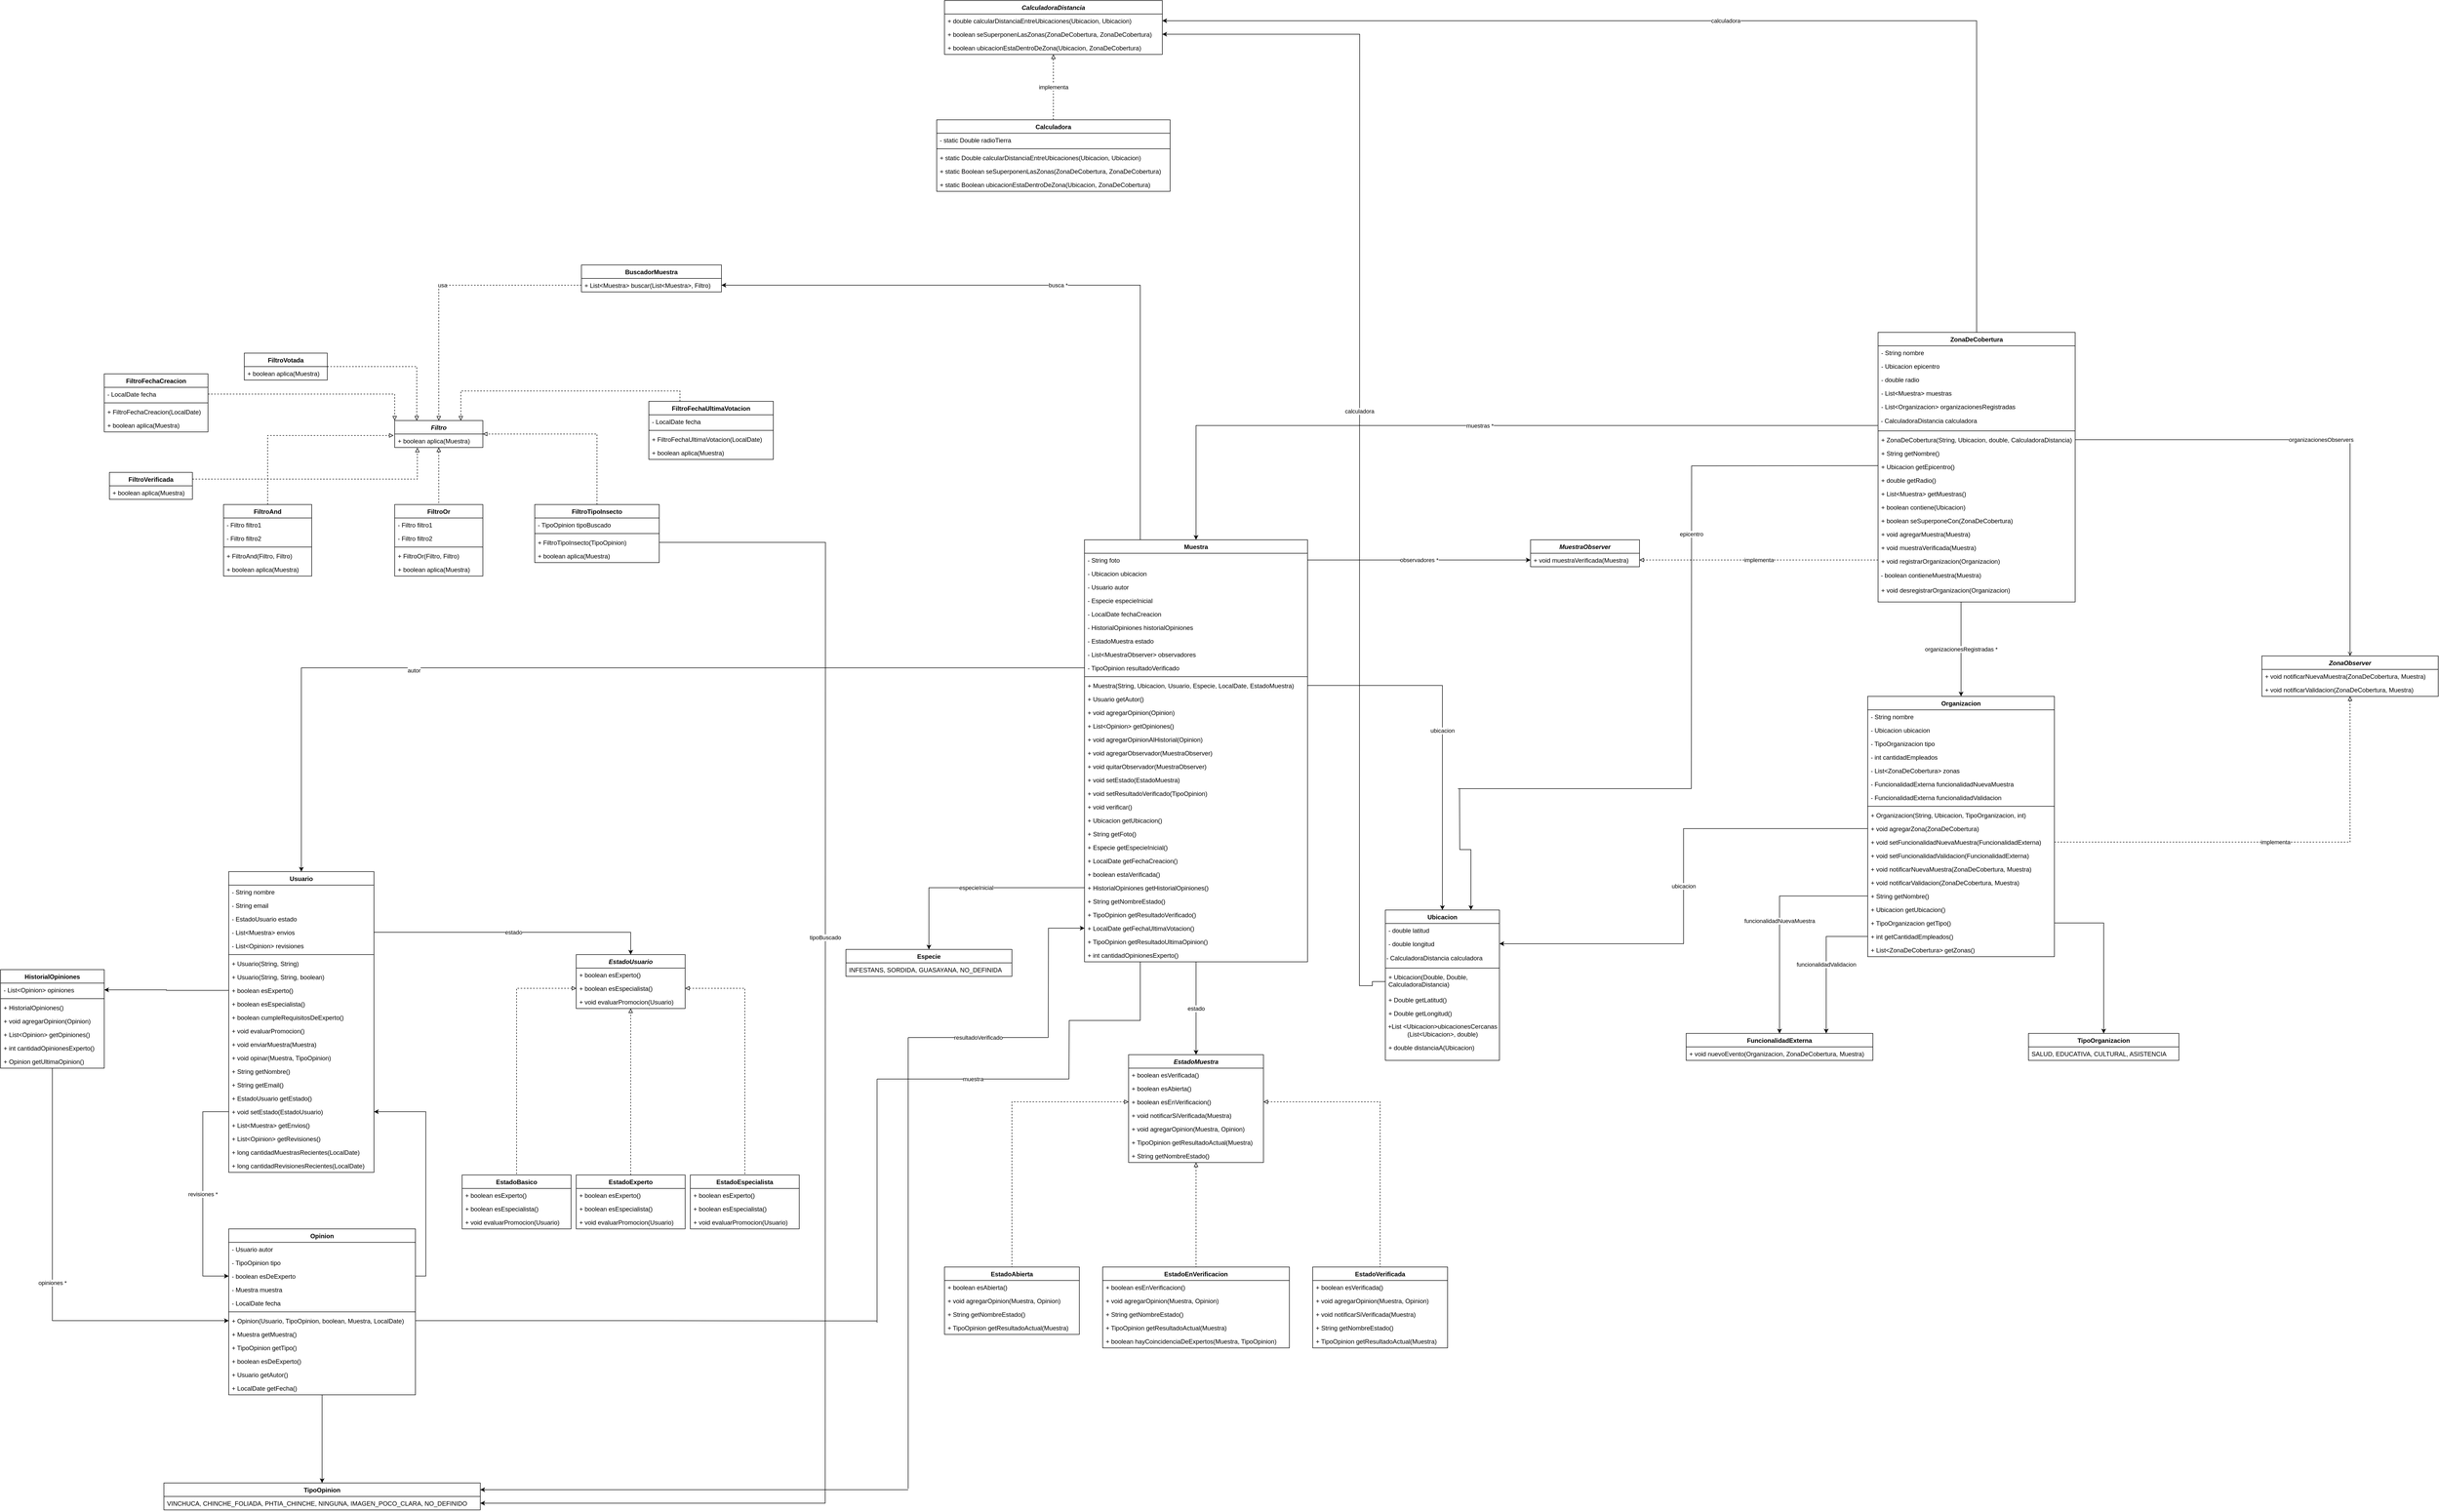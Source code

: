 <mxfile scale="1" border="0" version="27.1.6">
  <diagram name="Página-1" id="F2UJ6853SAW7tfomUit3">
    <mxGraphModel dx="4931" dy="1496" grid="1" gridSize="10" guides="1" tooltips="1" connect="1" arrows="1" fold="1" page="1" pageScale="1" pageWidth="1169" pageHeight="1654" math="0" shadow="0">
      <root>
        <mxCell id="0" />
        <mxCell id="1" parent="0" />
        <mxCell id="7A8Va4b6gNFC_HV1zoVn-414" value="estado" style="edgeStyle=orthogonalEdgeStyle;rounded=0;orthogonalLoop=1;jettySize=auto;html=1;exitX=0.5;exitY=1;exitDx=0;exitDy=0;entryX=0.5;entryY=0;entryDx=0;entryDy=0;" parent="1" source="7A8Va4b6gNFC_HV1zoVn-184" target="7A8Va4b6gNFC_HV1zoVn-243" edge="1">
          <mxGeometry x="0.006" relative="1" as="geometry">
            <mxPoint as="offset" />
          </mxGeometry>
        </mxCell>
        <mxCell id="7A8Va4b6gNFC_HV1zoVn-424" value="busca *" style="edgeStyle=orthogonalEdgeStyle;rounded=0;orthogonalLoop=1;jettySize=auto;html=1;exitX=0.25;exitY=0;exitDx=0;exitDy=0;entryX=1;entryY=0.5;entryDx=0;entryDy=0;" parent="1" source="7A8Va4b6gNFC_HV1zoVn-184" target="7A8Va4b6gNFC_HV1zoVn-336" edge="1">
          <mxGeometry x="0.001" relative="1" as="geometry">
            <mxPoint as="offset" />
          </mxGeometry>
        </mxCell>
        <mxCell id="7A8Va4b6gNFC_HV1zoVn-439" style="edgeStyle=orthogonalEdgeStyle;rounded=0;orthogonalLoop=1;jettySize=auto;html=1;exitX=0.25;exitY=1;exitDx=0;exitDy=0;endArrow=none;startFill=0;" parent="1" source="7A8Va4b6gNFC_HV1zoVn-184" edge="1">
          <mxGeometry relative="1" as="geometry">
            <mxPoint x="-130" y="2160" as="targetPoint" />
          </mxGeometry>
        </mxCell>
        <mxCell id="7A8Va4b6gNFC_HV1zoVn-184" value="Muestra" style="swimlane;fontStyle=1;childLayout=stackLayout;horizontal=1;startSize=26;horizontalStack=0;resizeParent=1;resizeParentMax=0;resizeLast=0;collapsible=1;marginBottom=0;" parent="1" vertex="1">
          <mxGeometry x="-100" y="1120" width="430" height="814" as="geometry" />
        </mxCell>
        <mxCell id="7A8Va4b6gNFC_HV1zoVn-185" value="- String foto" style="text;strokeColor=none;fillColor=none;align=left;verticalAlign=top;spacingLeft=4;spacingRight=4;overflow=hidden;rotatable=0;points=[[0,0.5],[1,0.5]];portConstraint=eastwest;" parent="7A8Va4b6gNFC_HV1zoVn-184" vertex="1">
          <mxGeometry y="26" width="430" height="26" as="geometry" />
        </mxCell>
        <mxCell id="7A8Va4b6gNFC_HV1zoVn-186" value="- Ubicacion ubicacion" style="text;strokeColor=none;fillColor=none;align=left;verticalAlign=top;spacingLeft=4;spacingRight=4;overflow=hidden;rotatable=0;points=[[0,0.5],[1,0.5]];portConstraint=eastwest;" parent="7A8Va4b6gNFC_HV1zoVn-184" vertex="1">
          <mxGeometry y="52" width="430" height="26" as="geometry" />
        </mxCell>
        <mxCell id="7A8Va4b6gNFC_HV1zoVn-187" value="- Usuario autor" style="text;strokeColor=none;fillColor=none;align=left;verticalAlign=top;spacingLeft=4;spacingRight=4;overflow=hidden;rotatable=0;points=[[0,0.5],[1,0.5]];portConstraint=eastwest;" parent="7A8Va4b6gNFC_HV1zoVn-184" vertex="1">
          <mxGeometry y="78" width="430" height="26" as="geometry" />
        </mxCell>
        <mxCell id="7A8Va4b6gNFC_HV1zoVn-188" value="- Especie especieInicial" style="text;strokeColor=none;fillColor=none;align=left;verticalAlign=top;spacingLeft=4;spacingRight=4;overflow=hidden;rotatable=0;points=[[0,0.5],[1,0.5]];portConstraint=eastwest;" parent="7A8Va4b6gNFC_HV1zoVn-184" vertex="1">
          <mxGeometry y="104" width="430" height="26" as="geometry" />
        </mxCell>
        <mxCell id="7A8Va4b6gNFC_HV1zoVn-189" value="- LocalDate fechaCreacion" style="text;strokeColor=none;fillColor=none;align=left;verticalAlign=top;spacingLeft=4;spacingRight=4;overflow=hidden;rotatable=0;points=[[0,0.5],[1,0.5]];portConstraint=eastwest;" parent="7A8Va4b6gNFC_HV1zoVn-184" vertex="1">
          <mxGeometry y="130" width="430" height="26" as="geometry" />
        </mxCell>
        <mxCell id="7A8Va4b6gNFC_HV1zoVn-190" value="- HistorialOpiniones historialOpiniones" style="text;strokeColor=none;fillColor=none;align=left;verticalAlign=top;spacingLeft=4;spacingRight=4;overflow=hidden;rotatable=0;points=[[0,0.5],[1,0.5]];portConstraint=eastwest;" parent="7A8Va4b6gNFC_HV1zoVn-184" vertex="1">
          <mxGeometry y="156" width="430" height="26" as="geometry" />
        </mxCell>
        <mxCell id="7A8Va4b6gNFC_HV1zoVn-191" value="- EstadoMuestra estado" style="text;strokeColor=none;fillColor=none;align=left;verticalAlign=top;spacingLeft=4;spacingRight=4;overflow=hidden;rotatable=0;points=[[0,0.5],[1,0.5]];portConstraint=eastwest;" parent="7A8Va4b6gNFC_HV1zoVn-184" vertex="1">
          <mxGeometry y="182" width="430" height="26" as="geometry" />
        </mxCell>
        <mxCell id="7A8Va4b6gNFC_HV1zoVn-192" value="- List&lt;MuestraObserver&gt; observadores" style="text;strokeColor=none;fillColor=none;align=left;verticalAlign=top;spacingLeft=4;spacingRight=4;overflow=hidden;rotatable=0;points=[[0,0.5],[1,0.5]];portConstraint=eastwest;" parent="7A8Va4b6gNFC_HV1zoVn-184" vertex="1">
          <mxGeometry y="208" width="430" height="26" as="geometry" />
        </mxCell>
        <mxCell id="7A8Va4b6gNFC_HV1zoVn-193" value="- TipoOpinion resultadoVerificado" style="text;strokeColor=none;fillColor=none;align=left;verticalAlign=top;spacingLeft=4;spacingRight=4;overflow=hidden;rotatable=0;points=[[0,0.5],[1,0.5]];portConstraint=eastwest;" parent="7A8Va4b6gNFC_HV1zoVn-184" vertex="1">
          <mxGeometry y="234" width="430" height="26" as="geometry" />
        </mxCell>
        <mxCell id="7A8Va4b6gNFC_HV1zoVn-194" value="" style="line;strokeWidth=1;fillColor=none;align=left;verticalAlign=middle;spacingTop=-1;spacingLeft=3;spacingRight=3;rotatable=0;labelPosition=right;points=[];portConstraint=eastwest;" parent="7A8Va4b6gNFC_HV1zoVn-184" vertex="1">
          <mxGeometry y="260" width="430" height="8" as="geometry" />
        </mxCell>
        <mxCell id="7A8Va4b6gNFC_HV1zoVn-195" value="+ Muestra(String, Ubicacion, Usuario, Especie, LocalDate, EstadoMuestra)" style="text;strokeColor=none;fillColor=none;align=left;verticalAlign=top;spacingLeft=4;spacingRight=4;overflow=hidden;rotatable=0;points=[[0,0.5],[1,0.5]];portConstraint=eastwest;" parent="7A8Va4b6gNFC_HV1zoVn-184" vertex="1">
          <mxGeometry y="268" width="430" height="26" as="geometry" />
        </mxCell>
        <mxCell id="7A8Va4b6gNFC_HV1zoVn-196" value="+ Usuario getAutor()" style="text;strokeColor=none;fillColor=none;align=left;verticalAlign=top;spacingLeft=4;spacingRight=4;overflow=hidden;rotatable=0;points=[[0,0.5],[1,0.5]];portConstraint=eastwest;" parent="7A8Va4b6gNFC_HV1zoVn-184" vertex="1">
          <mxGeometry y="294" width="430" height="26" as="geometry" />
        </mxCell>
        <mxCell id="7A8Va4b6gNFC_HV1zoVn-197" value="+ void agregarOpinion(Opinion)" style="text;strokeColor=none;fillColor=none;align=left;verticalAlign=top;spacingLeft=4;spacingRight=4;overflow=hidden;rotatable=0;points=[[0,0.5],[1,0.5]];portConstraint=eastwest;" parent="7A8Va4b6gNFC_HV1zoVn-184" vertex="1">
          <mxGeometry y="320" width="430" height="26" as="geometry" />
        </mxCell>
        <mxCell id="7A8Va4b6gNFC_HV1zoVn-198" value="+ List&lt;Opinion&gt; getOpiniones()" style="text;strokeColor=none;fillColor=none;align=left;verticalAlign=top;spacingLeft=4;spacingRight=4;overflow=hidden;rotatable=0;points=[[0,0.5],[1,0.5]];portConstraint=eastwest;" parent="7A8Va4b6gNFC_HV1zoVn-184" vertex="1">
          <mxGeometry y="346" width="430" height="26" as="geometry" />
        </mxCell>
        <mxCell id="7A8Va4b6gNFC_HV1zoVn-199" value="+ void agregarOpinionAlHistorial(Opinion)" style="text;strokeColor=none;fillColor=none;align=left;verticalAlign=top;spacingLeft=4;spacingRight=4;overflow=hidden;rotatable=0;points=[[0,0.5],[1,0.5]];portConstraint=eastwest;" parent="7A8Va4b6gNFC_HV1zoVn-184" vertex="1">
          <mxGeometry y="372" width="430" height="26" as="geometry" />
        </mxCell>
        <mxCell id="7A8Va4b6gNFC_HV1zoVn-200" value="+ void agregarObservador(MuestraObserver)" style="text;strokeColor=none;fillColor=none;align=left;verticalAlign=top;spacingLeft=4;spacingRight=4;overflow=hidden;rotatable=0;points=[[0,0.5],[1,0.5]];portConstraint=eastwest;" parent="7A8Va4b6gNFC_HV1zoVn-184" vertex="1">
          <mxGeometry y="398" width="430" height="26" as="geometry" />
        </mxCell>
        <mxCell id="7A8Va4b6gNFC_HV1zoVn-201" value="+ void quitarObservador(MuestraObserver)" style="text;strokeColor=none;fillColor=none;align=left;verticalAlign=top;spacingLeft=4;spacingRight=4;overflow=hidden;rotatable=0;points=[[0,0.5],[1,0.5]];portConstraint=eastwest;" parent="7A8Va4b6gNFC_HV1zoVn-184" vertex="1">
          <mxGeometry y="424" width="430" height="26" as="geometry" />
        </mxCell>
        <mxCell id="7A8Va4b6gNFC_HV1zoVn-202" value="+ void setEstado(EstadoMuestra)" style="text;strokeColor=none;fillColor=none;align=left;verticalAlign=top;spacingLeft=4;spacingRight=4;overflow=hidden;rotatable=0;points=[[0,0.5],[1,0.5]];portConstraint=eastwest;" parent="7A8Va4b6gNFC_HV1zoVn-184" vertex="1">
          <mxGeometry y="450" width="430" height="26" as="geometry" />
        </mxCell>
        <mxCell id="7A8Va4b6gNFC_HV1zoVn-203" value="+ void setResultadoVerificado(TipoOpinion)" style="text;strokeColor=none;fillColor=none;align=left;verticalAlign=top;spacingLeft=4;spacingRight=4;overflow=hidden;rotatable=0;points=[[0,0.5],[1,0.5]];portConstraint=eastwest;" parent="7A8Va4b6gNFC_HV1zoVn-184" vertex="1">
          <mxGeometry y="476" width="430" height="26" as="geometry" />
        </mxCell>
        <mxCell id="7A8Va4b6gNFC_HV1zoVn-204" value="+ void verificar()" style="text;strokeColor=none;fillColor=none;align=left;verticalAlign=top;spacingLeft=4;spacingRight=4;overflow=hidden;rotatable=0;points=[[0,0.5],[1,0.5]];portConstraint=eastwest;" parent="7A8Va4b6gNFC_HV1zoVn-184" vertex="1">
          <mxGeometry y="502" width="430" height="26" as="geometry" />
        </mxCell>
        <mxCell id="7A8Va4b6gNFC_HV1zoVn-205" value="+ Ubicacion getUbicacion()" style="text;strokeColor=none;fillColor=none;align=left;verticalAlign=top;spacingLeft=4;spacingRight=4;overflow=hidden;rotatable=0;points=[[0,0.5],[1,0.5]];portConstraint=eastwest;" parent="7A8Va4b6gNFC_HV1zoVn-184" vertex="1">
          <mxGeometry y="528" width="430" height="26" as="geometry" />
        </mxCell>
        <mxCell id="7A8Va4b6gNFC_HV1zoVn-206" value="+ String getFoto()" style="text;strokeColor=none;fillColor=none;align=left;verticalAlign=top;spacingLeft=4;spacingRight=4;overflow=hidden;rotatable=0;points=[[0,0.5],[1,0.5]];portConstraint=eastwest;" parent="7A8Va4b6gNFC_HV1zoVn-184" vertex="1">
          <mxGeometry y="554" width="430" height="26" as="geometry" />
        </mxCell>
        <mxCell id="7A8Va4b6gNFC_HV1zoVn-207" value="+ Especie getEspecieInicial()" style="text;strokeColor=none;fillColor=none;align=left;verticalAlign=top;spacingLeft=4;spacingRight=4;overflow=hidden;rotatable=0;points=[[0,0.5],[1,0.5]];portConstraint=eastwest;" parent="7A8Va4b6gNFC_HV1zoVn-184" vertex="1">
          <mxGeometry y="580" width="430" height="26" as="geometry" />
        </mxCell>
        <mxCell id="7A8Va4b6gNFC_HV1zoVn-208" value="+ LocalDate getFechaCreacion()" style="text;strokeColor=none;fillColor=none;align=left;verticalAlign=top;spacingLeft=4;spacingRight=4;overflow=hidden;rotatable=0;points=[[0,0.5],[1,0.5]];portConstraint=eastwest;" parent="7A8Va4b6gNFC_HV1zoVn-184" vertex="1">
          <mxGeometry y="606" width="430" height="26" as="geometry" />
        </mxCell>
        <mxCell id="7A8Va4b6gNFC_HV1zoVn-209" value="+ boolean estaVerificada()" style="text;strokeColor=none;fillColor=none;align=left;verticalAlign=top;spacingLeft=4;spacingRight=4;overflow=hidden;rotatable=0;points=[[0,0.5],[1,0.5]];portConstraint=eastwest;" parent="7A8Va4b6gNFC_HV1zoVn-184" vertex="1">
          <mxGeometry y="632" width="430" height="26" as="geometry" />
        </mxCell>
        <mxCell id="7A8Va4b6gNFC_HV1zoVn-210" value="+ HistorialOpiniones getHistorialOpiniones()" style="text;strokeColor=none;fillColor=none;align=left;verticalAlign=top;spacingLeft=4;spacingRight=4;overflow=hidden;rotatable=0;points=[[0,0.5],[1,0.5]];portConstraint=eastwest;" parent="7A8Va4b6gNFC_HV1zoVn-184" vertex="1">
          <mxGeometry y="658" width="430" height="26" as="geometry" />
        </mxCell>
        <mxCell id="7A8Va4b6gNFC_HV1zoVn-211" value="+ String getNombreEstado()" style="text;strokeColor=none;fillColor=none;align=left;verticalAlign=top;spacingLeft=4;spacingRight=4;overflow=hidden;rotatable=0;points=[[0,0.5],[1,0.5]];portConstraint=eastwest;" parent="7A8Va4b6gNFC_HV1zoVn-184" vertex="1">
          <mxGeometry y="684" width="430" height="26" as="geometry" />
        </mxCell>
        <mxCell id="7A8Va4b6gNFC_HV1zoVn-212" value="+ TipoOpinion getResultadoVerificado()" style="text;strokeColor=none;fillColor=none;align=left;verticalAlign=top;spacingLeft=4;spacingRight=4;overflow=hidden;rotatable=0;points=[[0,0.5],[1,0.5]];portConstraint=eastwest;" parent="7A8Va4b6gNFC_HV1zoVn-184" vertex="1">
          <mxGeometry y="710" width="430" height="26" as="geometry" />
        </mxCell>
        <mxCell id="7A8Va4b6gNFC_HV1zoVn-434" style="edgeStyle=orthogonalEdgeStyle;rounded=0;orthogonalLoop=1;jettySize=auto;html=1;exitX=0;exitY=0.5;exitDx=0;exitDy=0;endArrow=none;startFill=1;startArrow=classic;" parent="7A8Va4b6gNFC_HV1zoVn-184" source="7A8Va4b6gNFC_HV1zoVn-213" edge="1">
          <mxGeometry relative="1" as="geometry">
            <mxPoint x="-70" y="960" as="targetPoint" />
          </mxGeometry>
        </mxCell>
        <mxCell id="7A8Va4b6gNFC_HV1zoVn-213" value="+ LocalDate getFechaUltimaVotacion()" style="text;strokeColor=none;fillColor=none;align=left;verticalAlign=top;spacingLeft=4;spacingRight=4;overflow=hidden;rotatable=0;points=[[0,0.5],[1,0.5]];portConstraint=eastwest;" parent="7A8Va4b6gNFC_HV1zoVn-184" vertex="1">
          <mxGeometry y="736" width="430" height="26" as="geometry" />
        </mxCell>
        <mxCell id="7A8Va4b6gNFC_HV1zoVn-214" value="+ TipoOpinion getResultadoUltimaOpinion()" style="text;strokeColor=none;fillColor=none;align=left;verticalAlign=top;spacingLeft=4;spacingRight=4;overflow=hidden;rotatable=0;points=[[0,0.5],[1,0.5]];portConstraint=eastwest;" parent="7A8Va4b6gNFC_HV1zoVn-184" vertex="1">
          <mxGeometry y="762" width="430" height="26" as="geometry" />
        </mxCell>
        <mxCell id="7A8Va4b6gNFC_HV1zoVn-215" value="+ int cantidadOpinionesExperto()" style="text;strokeColor=none;fillColor=none;align=left;verticalAlign=top;spacingLeft=4;spacingRight=4;overflow=hidden;rotatable=0;points=[[0,0.5],[1,0.5]];portConstraint=eastwest;" parent="7A8Va4b6gNFC_HV1zoVn-184" vertex="1">
          <mxGeometry y="788" width="430" height="26" as="geometry" />
        </mxCell>
        <mxCell id="7A8Va4b6gNFC_HV1zoVn-419" style="edgeStyle=orthogonalEdgeStyle;rounded=0;orthogonalLoop=1;jettySize=auto;html=1;exitX=0.5;exitY=1;exitDx=0;exitDy=0;entryX=0.5;entryY=0;entryDx=0;entryDy=0;" parent="1" source="7A8Va4b6gNFC_HV1zoVn-216" target="7A8Va4b6gNFC_HV1zoVn-239" edge="1">
          <mxGeometry relative="1" as="geometry">
            <mxPoint x="-1569.952" y="2890" as="targetPoint" />
          </mxGeometry>
        </mxCell>
        <mxCell id="7A8Va4b6gNFC_HV1zoVn-216" value="Opinion" style="swimlane;fontStyle=1;childLayout=stackLayout;horizontal=1;startSize=26;horizontalStack=0;resizeParent=1;resizeParentMax=0;resizeLast=0;collapsible=1;marginBottom=0;" parent="1" vertex="1">
          <mxGeometry x="-1750" y="2449" width="360" height="320" as="geometry" />
        </mxCell>
        <mxCell id="7A8Va4b6gNFC_HV1zoVn-217" value="- Usuario autor" style="text;strokeColor=none;fillColor=none;align=left;verticalAlign=top;spacingLeft=4;spacingRight=4;overflow=hidden;rotatable=0;points=[[0,0.5],[1,0.5]];portConstraint=eastwest;" parent="7A8Va4b6gNFC_HV1zoVn-216" vertex="1">
          <mxGeometry y="26" width="360" height="26" as="geometry" />
        </mxCell>
        <mxCell id="7A8Va4b6gNFC_HV1zoVn-218" value="- TipoOpinion tipo" style="text;strokeColor=none;fillColor=none;align=left;verticalAlign=top;spacingLeft=4;spacingRight=4;overflow=hidden;rotatable=0;points=[[0,0.5],[1,0.5]];portConstraint=eastwest;" parent="7A8Va4b6gNFC_HV1zoVn-216" vertex="1">
          <mxGeometry y="52" width="360" height="26" as="geometry" />
        </mxCell>
        <mxCell id="7A8Va4b6gNFC_HV1zoVn-219" value="- boolean esDeExperto" style="text;strokeColor=none;fillColor=none;align=left;verticalAlign=top;spacingLeft=4;spacingRight=4;overflow=hidden;rotatable=0;points=[[0,0.5],[1,0.5]];portConstraint=eastwest;" parent="7A8Va4b6gNFC_HV1zoVn-216" vertex="1">
          <mxGeometry y="78" width="360" height="26" as="geometry" />
        </mxCell>
        <mxCell id="7A8Va4b6gNFC_HV1zoVn-220" value="- Muestra muestra" style="text;strokeColor=none;fillColor=none;align=left;verticalAlign=top;spacingLeft=4;spacingRight=4;overflow=hidden;rotatable=0;points=[[0,0.5],[1,0.5]];portConstraint=eastwest;" parent="7A8Va4b6gNFC_HV1zoVn-216" vertex="1">
          <mxGeometry y="104" width="360" height="26" as="geometry" />
        </mxCell>
        <mxCell id="7A8Va4b6gNFC_HV1zoVn-221" value="- LocalDate fecha" style="text;strokeColor=none;fillColor=none;align=left;verticalAlign=top;spacingLeft=4;spacingRight=4;overflow=hidden;rotatable=0;points=[[0,0.5],[1,0.5]];portConstraint=eastwest;" parent="7A8Va4b6gNFC_HV1zoVn-216" vertex="1">
          <mxGeometry y="130" width="360" height="26" as="geometry" />
        </mxCell>
        <mxCell id="7A8Va4b6gNFC_HV1zoVn-222" value="" style="line;strokeWidth=1;fillColor=none;align=left;verticalAlign=middle;spacingTop=-1;spacingLeft=3;spacingRight=3;rotatable=0;labelPosition=right;points=[];portConstraint=eastwest;" parent="7A8Va4b6gNFC_HV1zoVn-216" vertex="1">
          <mxGeometry y="156" width="360" height="8" as="geometry" />
        </mxCell>
        <mxCell id="7A8Va4b6gNFC_HV1zoVn-438" style="edgeStyle=orthogonalEdgeStyle;rounded=0;orthogonalLoop=1;jettySize=auto;html=1;exitX=1;exitY=0.5;exitDx=0;exitDy=0;endArrow=none;startFill=0;" parent="7A8Va4b6gNFC_HV1zoVn-216" source="7A8Va4b6gNFC_HV1zoVn-223" edge="1">
          <mxGeometry relative="1" as="geometry">
            <mxPoint x="1250" y="177.556" as="targetPoint" />
            <Array as="points">
              <mxPoint x="805" y="177" />
            </Array>
          </mxGeometry>
        </mxCell>
        <mxCell id="7A8Va4b6gNFC_HV1zoVn-223" value="+ Opinion(Usuario, TipoOpinion, boolean, Muestra, LocalDate)" style="text;strokeColor=none;fillColor=none;align=left;verticalAlign=top;spacingLeft=4;spacingRight=4;overflow=hidden;rotatable=0;points=[[0,0.5],[1,0.5]];portConstraint=eastwest;" parent="7A8Va4b6gNFC_HV1zoVn-216" vertex="1">
          <mxGeometry y="164" width="360" height="26" as="geometry" />
        </mxCell>
        <mxCell id="7A8Va4b6gNFC_HV1zoVn-224" value="+ Muestra getMuestra()" style="text;strokeColor=none;fillColor=none;align=left;verticalAlign=top;spacingLeft=4;spacingRight=4;overflow=hidden;rotatable=0;points=[[0,0.5],[1,0.5]];portConstraint=eastwest;" parent="7A8Va4b6gNFC_HV1zoVn-216" vertex="1">
          <mxGeometry y="190" width="360" height="26" as="geometry" />
        </mxCell>
        <mxCell id="7A8Va4b6gNFC_HV1zoVn-225" value="+ TipoOpinion getTipo()" style="text;strokeColor=none;fillColor=none;align=left;verticalAlign=top;spacingLeft=4;spacingRight=4;overflow=hidden;rotatable=0;points=[[0,0.5],[1,0.5]];portConstraint=eastwest;" parent="7A8Va4b6gNFC_HV1zoVn-216" vertex="1">
          <mxGeometry y="216" width="360" height="26" as="geometry" />
        </mxCell>
        <mxCell id="7A8Va4b6gNFC_HV1zoVn-226" value="+ boolean esDeExperto()" style="text;strokeColor=none;fillColor=none;align=left;verticalAlign=top;spacingLeft=4;spacingRight=4;overflow=hidden;rotatable=0;points=[[0,0.5],[1,0.5]];portConstraint=eastwest;" parent="7A8Va4b6gNFC_HV1zoVn-216" vertex="1">
          <mxGeometry y="242" width="360" height="26" as="geometry" />
        </mxCell>
        <mxCell id="7A8Va4b6gNFC_HV1zoVn-227" value="+ Usuario getAutor()" style="text;strokeColor=none;fillColor=none;align=left;verticalAlign=top;spacingLeft=4;spacingRight=4;overflow=hidden;rotatable=0;points=[[0,0.5],[1,0.5]];portConstraint=eastwest;" parent="7A8Va4b6gNFC_HV1zoVn-216" vertex="1">
          <mxGeometry y="268" width="360" height="26" as="geometry" />
        </mxCell>
        <mxCell id="7A8Va4b6gNFC_HV1zoVn-228" value="+ LocalDate getFecha()" style="text;strokeColor=none;fillColor=none;align=left;verticalAlign=top;spacingLeft=4;spacingRight=4;overflow=hidden;rotatable=0;points=[[0,0.5],[1,0.5]];portConstraint=eastwest;" parent="7A8Va4b6gNFC_HV1zoVn-216" vertex="1">
          <mxGeometry y="294" width="360" height="26" as="geometry" />
        </mxCell>
        <mxCell id="7A8Va4b6gNFC_HV1zoVn-401" value="opiniones *" style="edgeStyle=orthogonalEdgeStyle;rounded=0;orthogonalLoop=1;jettySize=auto;html=1;entryX=0;entryY=0.5;entryDx=0;entryDy=0;" parent="1" source="7A8Va4b6gNFC_HV1zoVn-229" target="7A8Va4b6gNFC_HV1zoVn-223" edge="1">
          <mxGeometry relative="1" as="geometry">
            <mxPoint x="-2090" y="2249" as="targetPoint" />
          </mxGeometry>
        </mxCell>
        <mxCell id="7A8Va4b6gNFC_HV1zoVn-229" value="HistorialOpiniones" style="swimlane;fontStyle=1;childLayout=stackLayout;horizontal=1;startSize=26;horizontalStack=0;resizeParent=1;resizeParentMax=0;resizeLast=0;collapsible=1;marginBottom=0;" parent="1" vertex="1">
          <mxGeometry x="-2190" y="1949" width="200" height="190" as="geometry" />
        </mxCell>
        <mxCell id="7A8Va4b6gNFC_HV1zoVn-230" value="- List&lt;Opinion&gt; opiniones" style="text;strokeColor=none;fillColor=none;align=left;verticalAlign=top;spacingLeft=4;spacingRight=4;overflow=hidden;rotatable=0;points=[[0,0.5],[1,0.5]];portConstraint=eastwest;" parent="7A8Va4b6gNFC_HV1zoVn-229" vertex="1">
          <mxGeometry y="26" width="200" height="26" as="geometry" />
        </mxCell>
        <mxCell id="7A8Va4b6gNFC_HV1zoVn-231" value="" style="line;strokeWidth=1;fillColor=none;align=left;verticalAlign=middle;spacingTop=-1;spacingLeft=3;spacingRight=3;rotatable=0;labelPosition=right;points=[];portConstraint=eastwest;" parent="7A8Va4b6gNFC_HV1zoVn-229" vertex="1">
          <mxGeometry y="52" width="200" height="8" as="geometry" />
        </mxCell>
        <mxCell id="7A8Va4b6gNFC_HV1zoVn-232" value="+ HistorialOpiniones()" style="text;strokeColor=none;fillColor=none;align=left;verticalAlign=top;spacingLeft=4;spacingRight=4;overflow=hidden;rotatable=0;points=[[0,0.5],[1,0.5]];portConstraint=eastwest;" parent="7A8Va4b6gNFC_HV1zoVn-229" vertex="1">
          <mxGeometry y="60" width="200" height="26" as="geometry" />
        </mxCell>
        <mxCell id="7A8Va4b6gNFC_HV1zoVn-233" value="+ void agregarOpinion(Opinion)" style="text;strokeColor=none;fillColor=none;align=left;verticalAlign=top;spacingLeft=4;spacingRight=4;overflow=hidden;rotatable=0;points=[[0,0.5],[1,0.5]];portConstraint=eastwest;" parent="7A8Va4b6gNFC_HV1zoVn-229" vertex="1">
          <mxGeometry y="86" width="200" height="26" as="geometry" />
        </mxCell>
        <mxCell id="7A8Va4b6gNFC_HV1zoVn-234" value="+ List&lt;Opinion&gt; getOpiniones()" style="text;strokeColor=none;fillColor=none;align=left;verticalAlign=top;spacingLeft=4;spacingRight=4;overflow=hidden;rotatable=0;points=[[0,0.5],[1,0.5]];portConstraint=eastwest;" parent="7A8Va4b6gNFC_HV1zoVn-229" vertex="1">
          <mxGeometry y="112" width="200" height="26" as="geometry" />
        </mxCell>
        <mxCell id="7A8Va4b6gNFC_HV1zoVn-235" value="+ int cantidadOpinionesExperto()" style="text;strokeColor=none;fillColor=none;align=left;verticalAlign=top;spacingLeft=4;spacingRight=4;overflow=hidden;rotatable=0;points=[[0,0.5],[1,0.5]];portConstraint=eastwest;" parent="7A8Va4b6gNFC_HV1zoVn-229" vertex="1">
          <mxGeometry y="138" width="200" height="26" as="geometry" />
        </mxCell>
        <mxCell id="7A8Va4b6gNFC_HV1zoVn-236" value="+ Opinion getUltimaOpinion()" style="text;strokeColor=none;fillColor=none;align=left;verticalAlign=top;spacingLeft=4;spacingRight=4;overflow=hidden;rotatable=0;points=[[0,0.5],[1,0.5]];portConstraint=eastwest;" parent="7A8Va4b6gNFC_HV1zoVn-229" vertex="1">
          <mxGeometry y="164" width="200" height="26" as="geometry" />
        </mxCell>
        <mxCell id="7A8Va4b6gNFC_HV1zoVn-237" value="MuestraObserver" style="swimlane;fontStyle=3;childLayout=stackLayout;horizontal=1;startSize=26;horizontalStack=0;resizeParent=1;resizeParentMax=0;resizeLast=0;collapsible=1;marginBottom=0;" parent="1" vertex="1">
          <mxGeometry x="760" y="1120" width="210" height="52" as="geometry" />
        </mxCell>
        <mxCell id="7A8Va4b6gNFC_HV1zoVn-238" value="+ void muestraVerificada(Muestra)" style="text;strokeColor=none;fillColor=none;align=left;verticalAlign=top;spacingLeft=4;spacingRight=4;overflow=hidden;rotatable=0;points=[[0,0.5],[1,0.5]];portConstraint=eastwest;" parent="7A8Va4b6gNFC_HV1zoVn-237" vertex="1">
          <mxGeometry y="26" width="210" height="26" as="geometry" />
        </mxCell>
        <mxCell id="7A8Va4b6gNFC_HV1zoVn-435" style="edgeStyle=orthogonalEdgeStyle;rounded=0;orthogonalLoop=1;jettySize=auto;html=1;exitX=1;exitY=0.25;exitDx=0;exitDy=0;endArrow=none;startFill=1;endFill=1;startArrow=classic;" parent="1" source="7A8Va4b6gNFC_HV1zoVn-239" edge="1">
          <mxGeometry relative="1" as="geometry">
            <mxPoint x="-440" y="2952" as="targetPoint" />
          </mxGeometry>
        </mxCell>
        <mxCell id="7A8Va4b6gNFC_HV1zoVn-239" value="TipoOpinion" style="swimlane;fontStyle=1;childLayout=stackLayout;horizontal=1;startSize=26;horizontalStack=0;resizeParent=1;resizeParentMax=0;resizeLast=0;collapsible=1;marginBottom=0;" parent="1" vertex="1">
          <mxGeometry x="-1875" y="2939" width="610" height="52" as="geometry" />
        </mxCell>
        <mxCell id="7A8Va4b6gNFC_HV1zoVn-432" style="edgeStyle=orthogonalEdgeStyle;rounded=0;orthogonalLoop=1;jettySize=auto;html=1;exitX=1;exitY=0.5;exitDx=0;exitDy=0;endArrow=none;startFill=1;endFill=1;startArrow=classic;" parent="7A8Va4b6gNFC_HV1zoVn-239" source="7A8Va4b6gNFC_HV1zoVn-240" edge="1">
          <mxGeometry relative="1" as="geometry">
            <mxPoint x="1275" y="21" as="targetPoint" />
            <Array as="points">
              <mxPoint x="1275" y="39" />
            </Array>
          </mxGeometry>
        </mxCell>
        <mxCell id="7A8Va4b6gNFC_HV1zoVn-240" value="VINCHUCA, CHINCHE_FOLIADA, PHTIA_CHINCHE, NINGUNA, IMAGEN_POCO_CLARA, NO_DEFINIDO" style="text;strokeColor=none;fillColor=none;align=left;verticalAlign=top;spacingLeft=4;spacingRight=4;overflow=hidden;rotatable=0;points=[[0,0.5],[1,0.5]];portConstraint=eastwest;" parent="7A8Va4b6gNFC_HV1zoVn-239" vertex="1">
          <mxGeometry y="26" width="610" height="26" as="geometry" />
        </mxCell>
        <mxCell id="7A8Va4b6gNFC_HV1zoVn-241" value="Especie" style="swimlane;fontStyle=1;childLayout=stackLayout;horizontal=1;startSize=26;horizontalStack=0;resizeParent=1;resizeParentMax=0;resizeLast=0;collapsible=1;marginBottom=0;" parent="1" vertex="1">
          <mxGeometry x="-560" y="1910" width="320" height="52" as="geometry" />
        </mxCell>
        <mxCell id="7A8Va4b6gNFC_HV1zoVn-242" value="INFESTANS, SORDIDA, GUASAYANA, NO_DEFINIDA" style="text;strokeColor=none;fillColor=none;align=left;verticalAlign=top;spacingLeft=4;spacingRight=4;overflow=hidden;rotatable=0;points=[[0,0.5],[1,0.5]];portConstraint=eastwest;" parent="7A8Va4b6gNFC_HV1zoVn-241" vertex="1">
          <mxGeometry y="26" width="320" height="26" as="geometry" />
        </mxCell>
        <mxCell id="7A8Va4b6gNFC_HV1zoVn-387" style="edgeStyle=orthogonalEdgeStyle;rounded=0;orthogonalLoop=1;jettySize=auto;html=1;exitX=0.5;exitY=1;exitDx=0;exitDy=0;entryX=0.5;entryY=0;entryDx=0;entryDy=0;dashed=1;endArrow=none;endFill=0;startArrow=block;startFill=0;" parent="1" source="7A8Va4b6gNFC_HV1zoVn-243" target="7A8Va4b6gNFC_HV1zoVn-367" edge="1">
          <mxGeometry relative="1" as="geometry" />
        </mxCell>
        <mxCell id="7A8Va4b6gNFC_HV1zoVn-243" value="EstadoMuestra" style="swimlane;fontStyle=3;childLayout=stackLayout;horizontal=1;startSize=26;horizontalStack=0;resizeParent=1;resizeParentMax=0;resizeLast=0;collapsible=1;marginBottom=0;" parent="1" vertex="1">
          <mxGeometry x="-15" y="2113" width="260" height="208" as="geometry" />
        </mxCell>
        <mxCell id="7A8Va4b6gNFC_HV1zoVn-244" value="+ boolean esVerificada()" style="text;strokeColor=none;fillColor=none;align=left;verticalAlign=top;spacingLeft=4;spacingRight=4;overflow=hidden;rotatable=0;points=[[0,0.5],[1,0.5]];portConstraint=eastwest;" parent="7A8Va4b6gNFC_HV1zoVn-243" vertex="1">
          <mxGeometry y="26" width="260" height="26" as="geometry" />
        </mxCell>
        <mxCell id="7A8Va4b6gNFC_HV1zoVn-245" value="+ boolean esAbierta()" style="text;strokeColor=none;fillColor=none;align=left;verticalAlign=top;spacingLeft=4;spacingRight=4;overflow=hidden;rotatable=0;points=[[0,0.5],[1,0.5]];portConstraint=eastwest;" parent="7A8Va4b6gNFC_HV1zoVn-243" vertex="1">
          <mxGeometry y="52" width="260" height="26" as="geometry" />
        </mxCell>
        <mxCell id="7A8Va4b6gNFC_HV1zoVn-246" value="+ boolean esEnVerificacion()" style="text;strokeColor=none;fillColor=none;align=left;verticalAlign=top;spacingLeft=4;spacingRight=4;overflow=hidden;rotatable=0;points=[[0,0.5],[1,0.5]];portConstraint=eastwest;" parent="7A8Va4b6gNFC_HV1zoVn-243" vertex="1">
          <mxGeometry y="78" width="260" height="26" as="geometry" />
        </mxCell>
        <mxCell id="7A8Va4b6gNFC_HV1zoVn-247" value="+ void notificarSiVerificada(Muestra)" style="text;strokeColor=none;fillColor=none;align=left;verticalAlign=top;spacingLeft=4;spacingRight=4;overflow=hidden;rotatable=0;points=[[0,0.5],[1,0.5]];portConstraint=eastwest;" parent="7A8Va4b6gNFC_HV1zoVn-243" vertex="1">
          <mxGeometry y="104" width="260" height="26" as="geometry" />
        </mxCell>
        <mxCell id="7A8Va4b6gNFC_HV1zoVn-248" value="+ void agregarOpinion(Muestra, Opinion)" style="text;strokeColor=none;fillColor=none;align=left;verticalAlign=top;spacingLeft=4;spacingRight=4;overflow=hidden;rotatable=0;points=[[0,0.5],[1,0.5]];portConstraint=eastwest;" parent="7A8Va4b6gNFC_HV1zoVn-243" vertex="1">
          <mxGeometry y="130" width="260" height="26" as="geometry" />
        </mxCell>
        <mxCell id="7A8Va4b6gNFC_HV1zoVn-249" value="+ TipoOpinion getResultadoActual(Muestra)" style="text;strokeColor=none;fillColor=none;align=left;verticalAlign=top;spacingLeft=4;spacingRight=4;overflow=hidden;rotatable=0;points=[[0,0.5],[1,0.5]];portConstraint=eastwest;" parent="7A8Va4b6gNFC_HV1zoVn-243" vertex="1">
          <mxGeometry y="156" width="260" height="26" as="geometry" />
        </mxCell>
        <mxCell id="7A8Va4b6gNFC_HV1zoVn-250" value="+ String getNombreEstado()" style="text;strokeColor=none;fillColor=none;align=left;verticalAlign=top;spacingLeft=4;spacingRight=4;overflow=hidden;rotatable=0;points=[[0,0.5],[1,0.5]];portConstraint=eastwest;" parent="7A8Va4b6gNFC_HV1zoVn-243" vertex="1">
          <mxGeometry y="182" width="260" height="26" as="geometry" />
        </mxCell>
        <mxCell id="7A8Va4b6gNFC_HV1zoVn-251" value="Usuario" style="swimlane;fontStyle=1;childLayout=stackLayout;horizontal=1;startSize=26;horizontalStack=0;resizeParent=1;resizeParentMax=0;resizeLast=0;collapsible=1;marginBottom=0;" parent="1" vertex="1">
          <mxGeometry x="-1750" y="1760" width="280" height="580" as="geometry" />
        </mxCell>
        <mxCell id="7A8Va4b6gNFC_HV1zoVn-252" value="- String nombre" style="text;strokeColor=none;fillColor=none;align=left;verticalAlign=top;spacingLeft=4;spacingRight=4;overflow=hidden;rotatable=0;points=[[0,0.5],[1,0.5]];portConstraint=eastwest;" parent="7A8Va4b6gNFC_HV1zoVn-251" vertex="1">
          <mxGeometry y="26" width="280" height="26" as="geometry" />
        </mxCell>
        <mxCell id="7A8Va4b6gNFC_HV1zoVn-253" value="- String email" style="text;strokeColor=none;fillColor=none;align=left;verticalAlign=top;spacingLeft=4;spacingRight=4;overflow=hidden;rotatable=0;points=[[0,0.5],[1,0.5]];portConstraint=eastwest;" parent="7A8Va4b6gNFC_HV1zoVn-251" vertex="1">
          <mxGeometry y="52" width="280" height="26" as="geometry" />
        </mxCell>
        <mxCell id="7A8Va4b6gNFC_HV1zoVn-254" value="- EstadoUsuario estado" style="text;strokeColor=none;fillColor=none;align=left;verticalAlign=top;spacingLeft=4;spacingRight=4;overflow=hidden;rotatable=0;points=[[0,0.5],[1,0.5]];portConstraint=eastwest;" parent="7A8Va4b6gNFC_HV1zoVn-251" vertex="1">
          <mxGeometry y="78" width="280" height="26" as="geometry" />
        </mxCell>
        <mxCell id="7A8Va4b6gNFC_HV1zoVn-255" value="- List&lt;Muestra&gt; envios" style="text;strokeColor=none;fillColor=none;align=left;verticalAlign=top;spacingLeft=4;spacingRight=4;overflow=hidden;rotatable=0;points=[[0,0.5],[1,0.5]];portConstraint=eastwest;" parent="7A8Va4b6gNFC_HV1zoVn-251" vertex="1">
          <mxGeometry y="104" width="280" height="26" as="geometry" />
        </mxCell>
        <mxCell id="7A8Va4b6gNFC_HV1zoVn-256" value="- List&lt;Opinion&gt; revisiones" style="text;strokeColor=none;fillColor=none;align=left;verticalAlign=top;spacingLeft=4;spacingRight=4;overflow=hidden;rotatable=0;points=[[0,0.5],[1,0.5]];portConstraint=eastwest;" parent="7A8Va4b6gNFC_HV1zoVn-251" vertex="1">
          <mxGeometry y="130" width="280" height="26" as="geometry" />
        </mxCell>
        <mxCell id="7A8Va4b6gNFC_HV1zoVn-257" value="" style="line;strokeWidth=1;fillColor=none;align=left;verticalAlign=middle;spacingTop=-1;spacingLeft=3;spacingRight=3;rotatable=0;labelPosition=right;points=[];portConstraint=eastwest;" parent="7A8Va4b6gNFC_HV1zoVn-251" vertex="1">
          <mxGeometry y="156" width="280" height="8" as="geometry" />
        </mxCell>
        <mxCell id="7A8Va4b6gNFC_HV1zoVn-258" value="+ Usuario(String, String)" style="text;strokeColor=none;fillColor=none;align=left;verticalAlign=top;spacingLeft=4;spacingRight=4;overflow=hidden;rotatable=0;points=[[0,0.5],[1,0.5]];portConstraint=eastwest;" parent="7A8Va4b6gNFC_HV1zoVn-251" vertex="1">
          <mxGeometry y="164" width="280" height="26" as="geometry" />
        </mxCell>
        <mxCell id="7A8Va4b6gNFC_HV1zoVn-259" value="+ Usuario(String, String, boolean)" style="text;strokeColor=none;fillColor=none;align=left;verticalAlign=top;spacingLeft=4;spacingRight=4;overflow=hidden;rotatable=0;points=[[0,0.5],[1,0.5]];portConstraint=eastwest;" parent="7A8Va4b6gNFC_HV1zoVn-251" vertex="1">
          <mxGeometry y="190" width="280" height="26" as="geometry" />
        </mxCell>
        <mxCell id="7A8Va4b6gNFC_HV1zoVn-260" value="+ boolean esExperto()" style="text;strokeColor=none;fillColor=none;align=left;verticalAlign=top;spacingLeft=4;spacingRight=4;overflow=hidden;rotatable=0;points=[[0,0.5],[1,0.5]];portConstraint=eastwest;" parent="7A8Va4b6gNFC_HV1zoVn-251" vertex="1">
          <mxGeometry y="216" width="280" height="26" as="geometry" />
        </mxCell>
        <mxCell id="7A8Va4b6gNFC_HV1zoVn-261" value="+ boolean esEspecialista()" style="text;strokeColor=none;fillColor=none;align=left;verticalAlign=top;spacingLeft=4;spacingRight=4;overflow=hidden;rotatable=0;points=[[0,0.5],[1,0.5]];portConstraint=eastwest;" parent="7A8Va4b6gNFC_HV1zoVn-251" vertex="1">
          <mxGeometry y="242" width="280" height="26" as="geometry" />
        </mxCell>
        <mxCell id="7A8Va4b6gNFC_HV1zoVn-262" value="+ boolean cumpleRequisitosDeExperto()" style="text;strokeColor=none;fillColor=none;align=left;verticalAlign=top;spacingLeft=4;spacingRight=4;overflow=hidden;rotatable=0;points=[[0,0.5],[1,0.5]];portConstraint=eastwest;" parent="7A8Va4b6gNFC_HV1zoVn-251" vertex="1">
          <mxGeometry y="268" width="280" height="26" as="geometry" />
        </mxCell>
        <mxCell id="7A8Va4b6gNFC_HV1zoVn-263" value="+ void evaluarPromocion()" style="text;strokeColor=none;fillColor=none;align=left;verticalAlign=top;spacingLeft=4;spacingRight=4;overflow=hidden;rotatable=0;points=[[0,0.5],[1,0.5]];portConstraint=eastwest;" parent="7A8Va4b6gNFC_HV1zoVn-251" vertex="1">
          <mxGeometry y="294" width="280" height="26" as="geometry" />
        </mxCell>
        <mxCell id="7A8Va4b6gNFC_HV1zoVn-264" value="+ void enviarMuestra(Muestra)" style="text;strokeColor=none;fillColor=none;align=left;verticalAlign=top;spacingLeft=4;spacingRight=4;overflow=hidden;rotatable=0;points=[[0,0.5],[1,0.5]];portConstraint=eastwest;" parent="7A8Va4b6gNFC_HV1zoVn-251" vertex="1">
          <mxGeometry y="320" width="280" height="26" as="geometry" />
        </mxCell>
        <mxCell id="7A8Va4b6gNFC_HV1zoVn-265" value="+ void opinar(Muestra, TipoOpinion)" style="text;strokeColor=none;fillColor=none;align=left;verticalAlign=top;spacingLeft=4;spacingRight=4;overflow=hidden;rotatable=0;points=[[0,0.5],[1,0.5]];portConstraint=eastwest;" parent="7A8Va4b6gNFC_HV1zoVn-251" vertex="1">
          <mxGeometry y="346" width="280" height="26" as="geometry" />
        </mxCell>
        <mxCell id="7A8Va4b6gNFC_HV1zoVn-266" value="+ String getNombre()" style="text;strokeColor=none;fillColor=none;align=left;verticalAlign=top;spacingLeft=4;spacingRight=4;overflow=hidden;rotatable=0;points=[[0,0.5],[1,0.5]];portConstraint=eastwest;" parent="7A8Va4b6gNFC_HV1zoVn-251" vertex="1">
          <mxGeometry y="372" width="280" height="26" as="geometry" />
        </mxCell>
        <mxCell id="7A8Va4b6gNFC_HV1zoVn-267" value="+ String getEmail()" style="text;strokeColor=none;fillColor=none;align=left;verticalAlign=top;spacingLeft=4;spacingRight=4;overflow=hidden;rotatable=0;points=[[0,0.5],[1,0.5]];portConstraint=eastwest;" parent="7A8Va4b6gNFC_HV1zoVn-251" vertex="1">
          <mxGeometry y="398" width="280" height="26" as="geometry" />
        </mxCell>
        <mxCell id="7A8Va4b6gNFC_HV1zoVn-268" value="+ EstadoUsuario getEstado()" style="text;strokeColor=none;fillColor=none;align=left;verticalAlign=top;spacingLeft=4;spacingRight=4;overflow=hidden;rotatable=0;points=[[0,0.5],[1,0.5]];portConstraint=eastwest;" parent="7A8Va4b6gNFC_HV1zoVn-251" vertex="1">
          <mxGeometry y="424" width="280" height="26" as="geometry" />
        </mxCell>
        <mxCell id="7A8Va4b6gNFC_HV1zoVn-269" value="+ void setEstado(EstadoUsuario)" style="text;strokeColor=none;fillColor=none;align=left;verticalAlign=top;spacingLeft=4;spacingRight=4;overflow=hidden;rotatable=0;points=[[0,0.5],[1,0.5]];portConstraint=eastwest;" parent="7A8Va4b6gNFC_HV1zoVn-251" vertex="1">
          <mxGeometry y="450" width="280" height="26" as="geometry" />
        </mxCell>
        <mxCell id="7A8Va4b6gNFC_HV1zoVn-270" value="+ List&lt;Muestra&gt; getEnvios()" style="text;strokeColor=none;fillColor=none;align=left;verticalAlign=top;spacingLeft=4;spacingRight=4;overflow=hidden;rotatable=0;points=[[0,0.5],[1,0.5]];portConstraint=eastwest;" parent="7A8Va4b6gNFC_HV1zoVn-251" vertex="1">
          <mxGeometry y="476" width="280" height="26" as="geometry" />
        </mxCell>
        <mxCell id="7A8Va4b6gNFC_HV1zoVn-271" value="+ List&lt;Opinion&gt; getRevisiones()" style="text;strokeColor=none;fillColor=none;align=left;verticalAlign=top;spacingLeft=4;spacingRight=4;overflow=hidden;rotatable=0;points=[[0,0.5],[1,0.5]];portConstraint=eastwest;" parent="7A8Va4b6gNFC_HV1zoVn-251" vertex="1">
          <mxGeometry y="502" width="280" height="26" as="geometry" />
        </mxCell>
        <mxCell id="7A8Va4b6gNFC_HV1zoVn-272" value="+ long cantidadMuestrasRecientes(LocalDate)" style="text;strokeColor=none;fillColor=none;align=left;verticalAlign=top;spacingLeft=4;spacingRight=4;overflow=hidden;rotatable=0;points=[[0,0.5],[1,0.5]];portConstraint=eastwest;" parent="7A8Va4b6gNFC_HV1zoVn-251" vertex="1">
          <mxGeometry y="528" width="280" height="26" as="geometry" />
        </mxCell>
        <mxCell id="7A8Va4b6gNFC_HV1zoVn-273" value="+ long cantidadRevisionesRecientes(LocalDate)" style="text;strokeColor=none;fillColor=none;align=left;verticalAlign=top;spacingLeft=4;spacingRight=4;overflow=hidden;rotatable=0;points=[[0,0.5],[1,0.5]];portConstraint=eastwest;" parent="7A8Va4b6gNFC_HV1zoVn-251" vertex="1">
          <mxGeometry y="554" width="280" height="26" as="geometry" />
        </mxCell>
        <mxCell id="7A8Va4b6gNFC_HV1zoVn-433" value="estado" style="edgeStyle=orthogonalEdgeStyle;rounded=0;orthogonalLoop=1;jettySize=auto;html=1;exitX=0.5;exitY=0;exitDx=0;exitDy=0;entryX=1;entryY=0.5;entryDx=0;entryDy=0;endArrow=none;startFill=1;startArrow=classic;" parent="1" source="7A8Va4b6gNFC_HV1zoVn-274" target="7A8Va4b6gNFC_HV1zoVn-255" edge="1">
          <mxGeometry relative="1" as="geometry" />
        </mxCell>
        <mxCell id="7A8Va4b6gNFC_HV1zoVn-274" value="EstadoUsuario" style="swimlane;fontStyle=3;childLayout=stackLayout;horizontal=1;startSize=26;horizontalStack=0;resizeParent=1;resizeParentMax=0;resizeLast=0;collapsible=1;marginBottom=0;" parent="1" vertex="1">
          <mxGeometry x="-1080" y="1920" width="210" height="104" as="geometry" />
        </mxCell>
        <mxCell id="7A8Va4b6gNFC_HV1zoVn-275" value="+ boolean esExperto()" style="text;strokeColor=none;fillColor=none;align=left;verticalAlign=top;spacingLeft=4;spacingRight=4;overflow=hidden;rotatable=0;points=[[0,0.5],[1,0.5]];portConstraint=eastwest;" parent="7A8Va4b6gNFC_HV1zoVn-274" vertex="1">
          <mxGeometry y="26" width="210" height="26" as="geometry" />
        </mxCell>
        <mxCell id="7A8Va4b6gNFC_HV1zoVn-276" value="+ boolean esEspecialista()" style="text;strokeColor=none;fillColor=none;align=left;verticalAlign=top;spacingLeft=4;spacingRight=4;overflow=hidden;rotatable=0;points=[[0,0.5],[1,0.5]];portConstraint=eastwest;" parent="7A8Va4b6gNFC_HV1zoVn-274" vertex="1">
          <mxGeometry y="52" width="210" height="26" as="geometry" />
        </mxCell>
        <mxCell id="7A8Va4b6gNFC_HV1zoVn-277" value="+ void evaluarPromocion(Usuario)" style="text;strokeColor=none;fillColor=none;align=left;verticalAlign=top;spacingLeft=4;spacingRight=4;overflow=hidden;rotatable=0;points=[[0,0.5],[1,0.5]];portConstraint=eastwest;" parent="7A8Va4b6gNFC_HV1zoVn-274" vertex="1">
          <mxGeometry y="78" width="210" height="26" as="geometry" />
        </mxCell>
        <mxCell id="dMVTZBA2ObA4GUsqTA2Y-43" value="organizacionesRegistradas *" style="edgeStyle=orthogonalEdgeStyle;rounded=0;orthogonalLoop=1;jettySize=auto;html=1;exitX=0.5;exitY=0;exitDx=0;exitDy=0;entryX=0.421;entryY=1;entryDx=0;entryDy=0;entryPerimeter=0;endArrow=none;startFill=1;startArrow=classic;" parent="1" source="7A8Va4b6gNFC_HV1zoVn-278" target="dMVTZBA2ObA4GUsqTA2Y-36" edge="1">
          <mxGeometry relative="1" as="geometry">
            <mxPoint x="1590" y="1250" as="targetPoint" />
          </mxGeometry>
        </mxCell>
        <mxCell id="7A8Va4b6gNFC_HV1zoVn-278" value="Organizacion" style="swimlane;fontStyle=1;childLayout=stackLayout;horizontal=1;startSize=26;horizontalStack=0;resizeParent=1;resizeParentMax=0;resizeLast=0;collapsible=1;marginBottom=0;" parent="1" vertex="1">
          <mxGeometry x="1410" y="1422" width="360" height="502" as="geometry" />
        </mxCell>
        <mxCell id="7A8Va4b6gNFC_HV1zoVn-279" value="- String nombre" style="text;strokeColor=none;fillColor=none;align=left;verticalAlign=top;spacingLeft=4;spacingRight=4;overflow=hidden;rotatable=0;points=[[0,0.5],[1,0.5]];portConstraint=eastwest;" parent="7A8Va4b6gNFC_HV1zoVn-278" vertex="1">
          <mxGeometry y="26" width="360" height="26" as="geometry" />
        </mxCell>
        <mxCell id="7A8Va4b6gNFC_HV1zoVn-280" value="- Ubicacion ubicacion" style="text;strokeColor=none;fillColor=none;align=left;verticalAlign=top;spacingLeft=4;spacingRight=4;overflow=hidden;rotatable=0;points=[[0,0.5],[1,0.5]];portConstraint=eastwest;" parent="7A8Va4b6gNFC_HV1zoVn-278" vertex="1">
          <mxGeometry y="52" width="360" height="26" as="geometry" />
        </mxCell>
        <mxCell id="7A8Va4b6gNFC_HV1zoVn-281" value="- TipoOrganizacion tipo" style="text;strokeColor=none;fillColor=none;align=left;verticalAlign=top;spacingLeft=4;spacingRight=4;overflow=hidden;rotatable=0;points=[[0,0.5],[1,0.5]];portConstraint=eastwest;" parent="7A8Va4b6gNFC_HV1zoVn-278" vertex="1">
          <mxGeometry y="78" width="360" height="26" as="geometry" />
        </mxCell>
        <mxCell id="7A8Va4b6gNFC_HV1zoVn-282" value="- int cantidadEmpleados" style="text;strokeColor=none;fillColor=none;align=left;verticalAlign=top;spacingLeft=4;spacingRight=4;overflow=hidden;rotatable=0;points=[[0,0.5],[1,0.5]];portConstraint=eastwest;" parent="7A8Va4b6gNFC_HV1zoVn-278" vertex="1">
          <mxGeometry y="104" width="360" height="26" as="geometry" />
        </mxCell>
        <mxCell id="7A8Va4b6gNFC_HV1zoVn-283" value="- List&lt;ZonaDeCobertura&gt; zonas" style="text;strokeColor=none;fillColor=none;align=left;verticalAlign=top;spacingLeft=4;spacingRight=4;overflow=hidden;rotatable=0;points=[[0,0.5],[1,0.5]];portConstraint=eastwest;" parent="7A8Va4b6gNFC_HV1zoVn-278" vertex="1">
          <mxGeometry y="130" width="360" height="26" as="geometry" />
        </mxCell>
        <mxCell id="7A8Va4b6gNFC_HV1zoVn-284" value="- FuncionalidadExterna funcionalidadNuevaMuestra" style="text;strokeColor=none;fillColor=none;align=left;verticalAlign=top;spacingLeft=4;spacingRight=4;overflow=hidden;rotatable=0;points=[[0,0.5],[1,0.5]];portConstraint=eastwest;" parent="7A8Va4b6gNFC_HV1zoVn-278" vertex="1">
          <mxGeometry y="156" width="360" height="26" as="geometry" />
        </mxCell>
        <mxCell id="7A8Va4b6gNFC_HV1zoVn-285" value="- FuncionalidadExterna funcionalidadValidacion" style="text;strokeColor=none;fillColor=none;align=left;verticalAlign=top;spacingLeft=4;spacingRight=4;overflow=hidden;rotatable=0;points=[[0,0.5],[1,0.5]];portConstraint=eastwest;" parent="7A8Va4b6gNFC_HV1zoVn-278" vertex="1">
          <mxGeometry y="182" width="360" height="26" as="geometry" />
        </mxCell>
        <mxCell id="7A8Va4b6gNFC_HV1zoVn-286" value="" style="line;strokeWidth=1;fillColor=none;align=left;verticalAlign=middle;spacingTop=-1;spacingLeft=3;spacingRight=3;rotatable=0;labelPosition=right;points=[];portConstraint=eastwest;" parent="7A8Va4b6gNFC_HV1zoVn-278" vertex="1">
          <mxGeometry y="208" width="360" height="8" as="geometry" />
        </mxCell>
        <mxCell id="7A8Va4b6gNFC_HV1zoVn-287" value="+ Organizacion(String, Ubicacion, TipoOrganizacion, int)" style="text;strokeColor=none;fillColor=none;align=left;verticalAlign=top;spacingLeft=4;spacingRight=4;overflow=hidden;rotatable=0;points=[[0,0.5],[1,0.5]];portConstraint=eastwest;" parent="7A8Va4b6gNFC_HV1zoVn-278" vertex="1">
          <mxGeometry y="216" width="360" height="26" as="geometry" />
        </mxCell>
        <mxCell id="7A8Va4b6gNFC_HV1zoVn-288" value="+ void agregarZona(ZonaDeCobertura)" style="text;strokeColor=none;fillColor=none;align=left;verticalAlign=top;spacingLeft=4;spacingRight=4;overflow=hidden;rotatable=0;points=[[0,0.5],[1,0.5]];portConstraint=eastwest;" parent="7A8Va4b6gNFC_HV1zoVn-278" vertex="1">
          <mxGeometry y="242" width="360" height="26" as="geometry" />
        </mxCell>
        <mxCell id="7A8Va4b6gNFC_HV1zoVn-289" value="+ void setFuncionalidadNuevaMuestra(FuncionalidadExterna)" style="text;strokeColor=none;fillColor=none;align=left;verticalAlign=top;spacingLeft=4;spacingRight=4;overflow=hidden;rotatable=0;points=[[0,0.5],[1,0.5]];portConstraint=eastwest;" parent="7A8Va4b6gNFC_HV1zoVn-278" vertex="1">
          <mxGeometry y="268" width="360" height="26" as="geometry" />
        </mxCell>
        <mxCell id="7A8Va4b6gNFC_HV1zoVn-290" value="+ void setFuncionalidadValidacion(FuncionalidadExterna)" style="text;strokeColor=none;fillColor=none;align=left;verticalAlign=top;spacingLeft=4;spacingRight=4;overflow=hidden;rotatable=0;points=[[0,0.5],[1,0.5]];portConstraint=eastwest;" parent="7A8Va4b6gNFC_HV1zoVn-278" vertex="1">
          <mxGeometry y="294" width="360" height="26" as="geometry" />
        </mxCell>
        <mxCell id="7A8Va4b6gNFC_HV1zoVn-291" value="+ void notificarNuevaMuestra(ZonaDeCobertura, Muestra)" style="text;strokeColor=none;fillColor=none;align=left;verticalAlign=top;spacingLeft=4;spacingRight=4;overflow=hidden;rotatable=0;points=[[0,0.5],[1,0.5]];portConstraint=eastwest;" parent="7A8Va4b6gNFC_HV1zoVn-278" vertex="1">
          <mxGeometry y="320" width="360" height="26" as="geometry" />
        </mxCell>
        <mxCell id="7A8Va4b6gNFC_HV1zoVn-292" value="+ void notificarValidacion(ZonaDeCobertura, Muestra)" style="text;strokeColor=none;fillColor=none;align=left;verticalAlign=top;spacingLeft=4;spacingRight=4;overflow=hidden;rotatable=0;points=[[0,0.5],[1,0.5]];portConstraint=eastwest;" parent="7A8Va4b6gNFC_HV1zoVn-278" vertex="1">
          <mxGeometry y="346" width="360" height="26" as="geometry" />
        </mxCell>
        <mxCell id="7A8Va4b6gNFC_HV1zoVn-293" value="+ String getNombre()" style="text;strokeColor=none;fillColor=none;align=left;verticalAlign=top;spacingLeft=4;spacingRight=4;overflow=hidden;rotatable=0;points=[[0,0.5],[1,0.5]];portConstraint=eastwest;" parent="7A8Va4b6gNFC_HV1zoVn-278" vertex="1">
          <mxGeometry y="372" width="360" height="26" as="geometry" />
        </mxCell>
        <mxCell id="7A8Va4b6gNFC_HV1zoVn-294" value="+ Ubicacion getUbicacion()" style="text;strokeColor=none;fillColor=none;align=left;verticalAlign=top;spacingLeft=4;spacingRight=4;overflow=hidden;rotatable=0;points=[[0,0.5],[1,0.5]];portConstraint=eastwest;" parent="7A8Va4b6gNFC_HV1zoVn-278" vertex="1">
          <mxGeometry y="398" width="360" height="26" as="geometry" />
        </mxCell>
        <mxCell id="7A8Va4b6gNFC_HV1zoVn-295" value="+ TipoOrganizacion getTipo()" style="text;strokeColor=none;fillColor=none;align=left;verticalAlign=top;spacingLeft=4;spacingRight=4;overflow=hidden;rotatable=0;points=[[0,0.5],[1,0.5]];portConstraint=eastwest;" parent="7A8Va4b6gNFC_HV1zoVn-278" vertex="1">
          <mxGeometry y="424" width="360" height="26" as="geometry" />
        </mxCell>
        <mxCell id="7A8Va4b6gNFC_HV1zoVn-296" value="+ int getCantidadEmpleados()" style="text;strokeColor=none;fillColor=none;align=left;verticalAlign=top;spacingLeft=4;spacingRight=4;overflow=hidden;rotatable=0;points=[[0,0.5],[1,0.5]];portConstraint=eastwest;" parent="7A8Va4b6gNFC_HV1zoVn-278" vertex="1">
          <mxGeometry y="450" width="360" height="26" as="geometry" />
        </mxCell>
        <mxCell id="7A8Va4b6gNFC_HV1zoVn-297" value="+ List&lt;ZonaDeCobertura&gt; getZonas()" style="text;strokeColor=none;fillColor=none;align=left;verticalAlign=top;spacingLeft=4;spacingRight=4;overflow=hidden;rotatable=0;points=[[0,0.5],[1,0.5]];portConstraint=eastwest;" parent="7A8Va4b6gNFC_HV1zoVn-278" vertex="1">
          <mxGeometry y="476" width="360" height="26" as="geometry" />
        </mxCell>
        <mxCell id="7A8Va4b6gNFC_HV1zoVn-298" value="FuncionalidadExterna" style="swimlane;fontStyle=1;childLayout=stackLayout;horizontal=1;startSize=26;horizontalStack=0;resizeParent=1;resizeParentMax=0;resizeLast=0;collapsible=1;marginBottom=0;" parent="1" vertex="1">
          <mxGeometry x="1060" y="2072" width="360" height="52" as="geometry" />
        </mxCell>
        <mxCell id="7A8Va4b6gNFC_HV1zoVn-299" value="+ void nuevoEvento(Organizacion, ZonaDeCobertura, Muestra)" style="text;strokeColor=none;fillColor=none;align=left;verticalAlign=top;spacingLeft=4;spacingRight=4;overflow=hidden;rotatable=0;points=[[0,0.5],[1,0.5]];portConstraint=eastwest;" parent="7A8Va4b6gNFC_HV1zoVn-298" vertex="1">
          <mxGeometry y="26" width="360" height="26" as="geometry" />
        </mxCell>
        <mxCell id="l0Ft_y2nDenR8gbpTLfR-1" value="implementa" style="edgeStyle=orthogonalEdgeStyle;rounded=0;orthogonalLoop=1;jettySize=auto;html=1;exitX=0.5;exitY=1;exitDx=0;exitDy=0;entryX=1;entryY=0.5;entryDx=0;entryDy=0;dashed=1;endArrow=none;startFill=0;startArrow=block;" parent="1" source="7A8Va4b6gNFC_HV1zoVn-300" target="7A8Va4b6gNFC_HV1zoVn-289" edge="1">
          <mxGeometry relative="1" as="geometry" />
        </mxCell>
        <mxCell id="7A8Va4b6gNFC_HV1zoVn-300" value="ZonaObserver" style="swimlane;fontStyle=3;childLayout=stackLayout;horizontal=1;startSize=26;horizontalStack=0;resizeParent=1;resizeParentMax=0;resizeLast=0;collapsible=1;marginBottom=0;" parent="1" vertex="1">
          <mxGeometry x="2170" y="1344" width="340" height="78" as="geometry" />
        </mxCell>
        <mxCell id="7A8Va4b6gNFC_HV1zoVn-301" value="+ void notificarNuevaMuestra(ZonaDeCobertura, Muestra)" style="text;strokeColor=none;fillColor=none;align=left;verticalAlign=top;spacingLeft=4;spacingRight=4;overflow=hidden;rotatable=0;points=[[0,0.5],[1,0.5]];portConstraint=eastwest;" parent="7A8Va4b6gNFC_HV1zoVn-300" vertex="1">
          <mxGeometry y="26" width="340" height="26" as="geometry" />
        </mxCell>
        <mxCell id="7A8Va4b6gNFC_HV1zoVn-302" value="+ void notificarValidacion(ZonaDeCobertura, Muestra)" style="text;strokeColor=none;fillColor=none;align=left;verticalAlign=top;spacingLeft=4;spacingRight=4;overflow=hidden;rotatable=0;points=[[0,0.5],[1,0.5]];portConstraint=eastwest;" parent="7A8Va4b6gNFC_HV1zoVn-300" vertex="1">
          <mxGeometry y="52" width="340" height="26" as="geometry" />
        </mxCell>
        <mxCell id="7A8Va4b6gNFC_HV1zoVn-391" style="edgeStyle=orthogonalEdgeStyle;rounded=0;orthogonalLoop=1;jettySize=auto;html=1;exitX=0.75;exitY=0;exitDx=0;exitDy=0;endArrow=none;startFill=1;startArrow=classic;" parent="1" source="7A8Va4b6gNFC_HV1zoVn-303" edge="1">
          <mxGeometry relative="1" as="geometry">
            <mxPoint x="623" y="1600" as="targetPoint" />
          </mxGeometry>
        </mxCell>
        <mxCell id="7A8Va4b6gNFC_HV1zoVn-303" value="Ubicacion" style="swimlane;fontStyle=1;childLayout=stackLayout;horizontal=1;startSize=26;horizontalStack=0;resizeParent=1;resizeParentMax=0;resizeLast=0;collapsible=1;marginBottom=0;" parent="1" vertex="1">
          <mxGeometry x="480" y="1834" width="220" height="290" as="geometry" />
        </mxCell>
        <mxCell id="7A8Va4b6gNFC_HV1zoVn-304" value="- double latitud" style="text;strokeColor=none;fillColor=none;align=left;verticalAlign=top;spacingLeft=4;spacingRight=4;overflow=hidden;rotatable=0;points=[[0,0.5],[1,0.5]];portConstraint=eastwest;" parent="7A8Va4b6gNFC_HV1zoVn-303" vertex="1">
          <mxGeometry y="26" width="220" height="26" as="geometry" />
        </mxCell>
        <mxCell id="7A8Va4b6gNFC_HV1zoVn-305" value="- double longitud" style="text;strokeColor=none;fillColor=none;align=left;verticalAlign=top;spacingLeft=4;spacingRight=4;overflow=hidden;rotatable=0;points=[[0,0.5],[1,0.5]];portConstraint=eastwest;" parent="7A8Va4b6gNFC_HV1zoVn-303" vertex="1">
          <mxGeometry y="52" width="220" height="26" as="geometry" />
        </mxCell>
        <mxCell id="dMVTZBA2ObA4GUsqTA2Y-16" value="- CalculadoraDistancia calculadora" style="text;html=1;align=left;verticalAlign=middle;resizable=0;points=[];autosize=1;strokeColor=none;fillColor=none;" parent="7A8Va4b6gNFC_HV1zoVn-303" vertex="1">
          <mxGeometry y="78" width="220" height="30" as="geometry" />
        </mxCell>
        <mxCell id="7A8Va4b6gNFC_HV1zoVn-306" value="" style="line;strokeWidth=1;fillColor=none;align=left;verticalAlign=middle;spacingTop=-1;spacingLeft=3;spacingRight=3;rotatable=0;labelPosition=right;points=[];portConstraint=eastwest;" parent="7A8Va4b6gNFC_HV1zoVn-303" vertex="1">
          <mxGeometry y="108" width="220" height="8" as="geometry" />
        </mxCell>
        <mxCell id="-W1iVN_d3U2Ylo7QatOS-4" style="edgeStyle=orthogonalEdgeStyle;rounded=0;orthogonalLoop=1;jettySize=auto;html=1;exitX=0;exitY=0.5;exitDx=0;exitDy=0;endArrow=none;startFill=0;" edge="1" parent="7A8Va4b6gNFC_HV1zoVn-303" source="7A8Va4b6gNFC_HV1zoVn-307">
          <mxGeometry relative="1" as="geometry">
            <mxPoint x="-50" y="137.826" as="targetPoint" />
            <Array as="points">
              <mxPoint x="-25" y="138" />
              <mxPoint x="-25" y="146" />
              <mxPoint x="-50" y="146" />
            </Array>
          </mxGeometry>
        </mxCell>
        <mxCell id="7A8Va4b6gNFC_HV1zoVn-307" value="+ Ubicacion(Double, Double, &#xa;CalculadoraDistancia)" style="text;strokeColor=none;fillColor=none;align=left;verticalAlign=top;spacingLeft=4;spacingRight=4;overflow=hidden;rotatable=0;points=[[0,0.5],[1,0.5]];portConstraint=eastwest;" parent="7A8Va4b6gNFC_HV1zoVn-303" vertex="1">
          <mxGeometry y="116" width="220" height="44" as="geometry" />
        </mxCell>
        <mxCell id="7A8Va4b6gNFC_HV1zoVn-308" value="+ Double getLatitud()" style="text;strokeColor=none;fillColor=none;align=left;verticalAlign=top;spacingLeft=4;spacingRight=4;overflow=hidden;rotatable=0;points=[[0,0.5],[1,0.5]];portConstraint=eastwest;" parent="7A8Va4b6gNFC_HV1zoVn-303" vertex="1">
          <mxGeometry y="160" width="220" height="26" as="geometry" />
        </mxCell>
        <mxCell id="7A8Va4b6gNFC_HV1zoVn-309" value="+ Double getLongitud()" style="text;strokeColor=none;fillColor=none;align=left;verticalAlign=top;spacingLeft=4;spacingRight=4;overflow=hidden;rotatable=0;points=[[0,0.5],[1,0.5]];portConstraint=eastwest;" parent="7A8Va4b6gNFC_HV1zoVn-303" vertex="1">
          <mxGeometry y="186" width="220" height="26" as="geometry" />
        </mxCell>
        <mxCell id="dMVTZBA2ObA4GUsqTA2Y-17" value="+List &amp;lt;Ubicacion&amp;gt;ubicacionesCercanas&lt;div&gt;(List&amp;lt;Ubicacion&amp;gt;, double)&lt;/div&gt;" style="text;html=1;align=center;verticalAlign=middle;resizable=0;points=[];autosize=1;strokeColor=none;fillColor=none;" parent="7A8Va4b6gNFC_HV1zoVn-303" vertex="1">
          <mxGeometry y="212" width="220" height="40" as="geometry" />
        </mxCell>
        <mxCell id="7A8Va4b6gNFC_HV1zoVn-310" value="+ double distanciaA(Ubicacion)" style="text;strokeColor=none;fillColor=none;align=left;verticalAlign=top;spacingLeft=4;spacingRight=4;overflow=hidden;rotatable=0;points=[[0,0.5],[1,0.5]];portConstraint=eastwest;" parent="7A8Va4b6gNFC_HV1zoVn-303" vertex="1">
          <mxGeometry y="252" width="220" height="38" as="geometry" />
        </mxCell>
        <mxCell id="dMVTZBA2ObA4GUsqTA2Y-13" value="implementa" style="edgeStyle=orthogonalEdgeStyle;rounded=0;orthogonalLoop=1;jettySize=auto;html=1;exitX=0.5;exitY=0;exitDx=0;exitDy=0;entryX=0.5;entryY=1;entryDx=0;entryDy=0;endArrow=block;endFill=0;dashed=1;" parent="1" source="7A8Va4b6gNFC_HV1zoVn-329" target="dMVTZBA2ObA4GUsqTA2Y-9" edge="1">
          <mxGeometry relative="1" as="geometry">
            <mxPoint x="-155" y="190" as="targetPoint" />
          </mxGeometry>
        </mxCell>
        <mxCell id="7A8Va4b6gNFC_HV1zoVn-329" value="Calculadora" style="swimlane;fontStyle=1;childLayout=stackLayout;horizontal=1;startSize=26;horizontalStack=0;resizeParent=1;resizeParentMax=0;resizeLast=0;collapsible=1;marginBottom=0;" parent="1" vertex="1">
          <mxGeometry x="-385" y="310" width="450" height="138" as="geometry" />
        </mxCell>
        <mxCell id="7A8Va4b6gNFC_HV1zoVn-330" value="- static Double radioTierra" style="text;strokeColor=none;fillColor=none;align=left;verticalAlign=top;spacingLeft=4;spacingRight=4;overflow=hidden;rotatable=0;points=[[0,0.5],[1,0.5]];portConstraint=eastwest;" parent="7A8Va4b6gNFC_HV1zoVn-329" vertex="1">
          <mxGeometry y="26" width="450" height="26" as="geometry" />
        </mxCell>
        <mxCell id="7A8Va4b6gNFC_HV1zoVn-331" value="" style="line;strokeWidth=1;fillColor=none;align=left;verticalAlign=middle;spacingTop=-1;spacingLeft=3;spacingRight=3;rotatable=0;labelPosition=right;points=[];portConstraint=eastwest;" parent="7A8Va4b6gNFC_HV1zoVn-329" vertex="1">
          <mxGeometry y="52" width="450" height="8" as="geometry" />
        </mxCell>
        <mxCell id="7A8Va4b6gNFC_HV1zoVn-332" value="+ static Double calcularDistanciaEntreUbicaciones(Ubicacion, Ubicacion)" style="text;strokeColor=none;fillColor=none;align=left;verticalAlign=top;spacingLeft=4;spacingRight=4;overflow=hidden;rotatable=0;points=[[0,0.5],[1,0.5]];portConstraint=eastwest;" parent="7A8Va4b6gNFC_HV1zoVn-329" vertex="1">
          <mxGeometry y="60" width="450" height="26" as="geometry" />
        </mxCell>
        <mxCell id="7A8Va4b6gNFC_HV1zoVn-333" value="+ static Boolean seSuperponenLasZonas(ZonaDeCobertura, ZonaDeCobertura)" style="text;strokeColor=none;fillColor=none;align=left;verticalAlign=top;spacingLeft=4;spacingRight=4;overflow=hidden;rotatable=0;points=[[0,0.5],[1,0.5]];portConstraint=eastwest;" parent="7A8Va4b6gNFC_HV1zoVn-329" vertex="1">
          <mxGeometry y="86" width="450" height="26" as="geometry" />
        </mxCell>
        <mxCell id="7A8Va4b6gNFC_HV1zoVn-334" value="+ static Boolean ubicacionEstaDentroDeZona(Ubicacion, ZonaDeCobertura)" style="text;strokeColor=none;fillColor=none;align=left;verticalAlign=top;spacingLeft=4;spacingRight=4;overflow=hidden;rotatable=0;points=[[0,0.5],[1,0.5]];portConstraint=eastwest;" parent="7A8Va4b6gNFC_HV1zoVn-329" vertex="1">
          <mxGeometry y="112" width="450" height="26" as="geometry" />
        </mxCell>
        <mxCell id="7A8Va4b6gNFC_HV1zoVn-335" value="BuscadorMuestra" style="swimlane;fontStyle=1;childLayout=stackLayout;horizontal=1;startSize=26;horizontalStack=0;resizeParent=1;resizeParentMax=0;resizeLast=0;collapsible=1;marginBottom=0;" parent="1" vertex="1">
          <mxGeometry x="-1070" y="590" width="270" height="52" as="geometry" />
        </mxCell>
        <mxCell id="7A8Va4b6gNFC_HV1zoVn-336" value="+ List&lt;Muestra&gt; buscar(List&lt;Muestra&gt;, Filtro)" style="text;strokeColor=none;fillColor=none;align=left;verticalAlign=top;spacingLeft=4;spacingRight=4;overflow=hidden;rotatable=0;points=[[0,0.5],[1,0.5]];portConstraint=eastwest;" parent="7A8Va4b6gNFC_HV1zoVn-335" vertex="1">
          <mxGeometry y="26" width="270" height="26" as="geometry" />
        </mxCell>
        <mxCell id="7A8Va4b6gNFC_HV1zoVn-423" style="edgeStyle=orthogonalEdgeStyle;rounded=0;orthogonalLoop=1;jettySize=auto;html=1;exitX=0.5;exitY=1;exitDx=0;exitDy=0;entryX=0.5;entryY=0;entryDx=0;entryDy=0;dashed=1;endArrow=none;startFill=0;startArrow=block;" parent="1" source="7A8Va4b6gNFC_HV1zoVn-337" target="7A8Va4b6gNFC_HV1zoVn-345" edge="1">
          <mxGeometry relative="1" as="geometry" />
        </mxCell>
        <mxCell id="7A8Va4b6gNFC_HV1zoVn-337" value="Filtro" style="swimlane;fontStyle=3;childLayout=stackLayout;horizontal=1;startSize=26;horizontalStack=0;resizeParent=1;resizeParentMax=0;resizeLast=0;collapsible=1;marginBottom=0;" parent="1" vertex="1">
          <mxGeometry x="-1430" y="890" width="170" height="52" as="geometry" />
        </mxCell>
        <mxCell id="7A8Va4b6gNFC_HV1zoVn-338" value="+ boolean aplica(Muestra)" style="text;strokeColor=none;fillColor=none;align=left;verticalAlign=top;spacingLeft=4;spacingRight=4;overflow=hidden;rotatable=0;points=[[0,0.5],[1,0.5]];portConstraint=eastwest;" parent="7A8Va4b6gNFC_HV1zoVn-337" vertex="1">
          <mxGeometry y="26" width="170" height="26" as="geometry" />
        </mxCell>
        <mxCell id="7A8Va4b6gNFC_HV1zoVn-339" value="FiltroAnd" style="swimlane;fontStyle=1;childLayout=stackLayout;horizontal=1;startSize=26;horizontalStack=0;resizeParent=1;resizeParentMax=0;resizeLast=0;collapsible=1;marginBottom=0;" parent="1" vertex="1">
          <mxGeometry x="-1760" y="1052" width="170" height="138" as="geometry" />
        </mxCell>
        <mxCell id="7A8Va4b6gNFC_HV1zoVn-340" value="- Filtro filtro1" style="text;strokeColor=none;fillColor=none;align=left;verticalAlign=top;spacingLeft=4;spacingRight=4;overflow=hidden;rotatable=0;points=[[0,0.5],[1,0.5]];portConstraint=eastwest;" parent="7A8Va4b6gNFC_HV1zoVn-339" vertex="1">
          <mxGeometry y="26" width="170" height="26" as="geometry" />
        </mxCell>
        <mxCell id="7A8Va4b6gNFC_HV1zoVn-341" value="- Filtro filtro2" style="text;strokeColor=none;fillColor=none;align=left;verticalAlign=top;spacingLeft=4;spacingRight=4;overflow=hidden;rotatable=0;points=[[0,0.5],[1,0.5]];portConstraint=eastwest;" parent="7A8Va4b6gNFC_HV1zoVn-339" vertex="1">
          <mxGeometry y="52" width="170" height="26" as="geometry" />
        </mxCell>
        <mxCell id="7A8Va4b6gNFC_HV1zoVn-342" value="" style="line;strokeWidth=1;fillColor=none;align=left;verticalAlign=middle;spacingTop=-1;spacingLeft=3;spacingRight=3;rotatable=0;labelPosition=right;points=[];portConstraint=eastwest;" parent="7A8Va4b6gNFC_HV1zoVn-339" vertex="1">
          <mxGeometry y="78" width="170" height="8" as="geometry" />
        </mxCell>
        <mxCell id="7A8Va4b6gNFC_HV1zoVn-343" value="+ FiltroAnd(Filtro, Filtro)" style="text;strokeColor=none;fillColor=none;align=left;verticalAlign=top;spacingLeft=4;spacingRight=4;overflow=hidden;rotatable=0;points=[[0,0.5],[1,0.5]];portConstraint=eastwest;" parent="7A8Va4b6gNFC_HV1zoVn-339" vertex="1">
          <mxGeometry y="86" width="170" height="26" as="geometry" />
        </mxCell>
        <mxCell id="7A8Va4b6gNFC_HV1zoVn-344" value="+ boolean aplica(Muestra)" style="text;strokeColor=none;fillColor=none;align=left;verticalAlign=top;spacingLeft=4;spacingRight=4;overflow=hidden;rotatable=0;points=[[0,0.5],[1,0.5]];portConstraint=eastwest;" parent="7A8Va4b6gNFC_HV1zoVn-339" vertex="1">
          <mxGeometry y="112" width="170" height="26" as="geometry" />
        </mxCell>
        <mxCell id="7A8Va4b6gNFC_HV1zoVn-345" value="FiltroOr" style="swimlane;fontStyle=1;childLayout=stackLayout;horizontal=1;startSize=26;horizontalStack=0;resizeParent=1;resizeParentMax=0;resizeLast=0;collapsible=1;marginBottom=0;" parent="1" vertex="1">
          <mxGeometry x="-1430" y="1052" width="170" height="138" as="geometry" />
        </mxCell>
        <mxCell id="7A8Va4b6gNFC_HV1zoVn-346" value="- Filtro filtro1" style="text;strokeColor=none;fillColor=none;align=left;verticalAlign=top;spacingLeft=4;spacingRight=4;overflow=hidden;rotatable=0;points=[[0,0.5],[1,0.5]];portConstraint=eastwest;" parent="7A8Va4b6gNFC_HV1zoVn-345" vertex="1">
          <mxGeometry y="26" width="170" height="26" as="geometry" />
        </mxCell>
        <mxCell id="7A8Va4b6gNFC_HV1zoVn-347" value="- Filtro filtro2" style="text;strokeColor=none;fillColor=none;align=left;verticalAlign=top;spacingLeft=4;spacingRight=4;overflow=hidden;rotatable=0;points=[[0,0.5],[1,0.5]];portConstraint=eastwest;" parent="7A8Va4b6gNFC_HV1zoVn-345" vertex="1">
          <mxGeometry y="52" width="170" height="26" as="geometry" />
        </mxCell>
        <mxCell id="7A8Va4b6gNFC_HV1zoVn-348" value="" style="line;strokeWidth=1;fillColor=none;align=left;verticalAlign=middle;spacingTop=-1;spacingLeft=3;spacingRight=3;rotatable=0;labelPosition=right;points=[];portConstraint=eastwest;" parent="7A8Va4b6gNFC_HV1zoVn-345" vertex="1">
          <mxGeometry y="78" width="170" height="8" as="geometry" />
        </mxCell>
        <mxCell id="7A8Va4b6gNFC_HV1zoVn-349" value="+ FiltroOr(Filtro, Filtro)" style="text;strokeColor=none;fillColor=none;align=left;verticalAlign=top;spacingLeft=4;spacingRight=4;overflow=hidden;rotatable=0;points=[[0,0.5],[1,0.5]];portConstraint=eastwest;" parent="7A8Va4b6gNFC_HV1zoVn-345" vertex="1">
          <mxGeometry y="86" width="170" height="26" as="geometry" />
        </mxCell>
        <mxCell id="7A8Va4b6gNFC_HV1zoVn-350" value="+ boolean aplica(Muestra)" style="text;strokeColor=none;fillColor=none;align=left;verticalAlign=top;spacingLeft=4;spacingRight=4;overflow=hidden;rotatable=0;points=[[0,0.5],[1,0.5]];portConstraint=eastwest;" parent="7A8Va4b6gNFC_HV1zoVn-345" vertex="1">
          <mxGeometry y="112" width="170" height="26" as="geometry" />
        </mxCell>
        <mxCell id="7A8Va4b6gNFC_HV1zoVn-420" style="edgeStyle=orthogonalEdgeStyle;rounded=0;orthogonalLoop=1;jettySize=auto;html=1;exitX=0.5;exitY=0;exitDx=0;exitDy=0;entryX=1;entryY=0.5;entryDx=0;entryDy=0;dashed=1;endArrow=block;endFill=0;" parent="1" source="7A8Va4b6gNFC_HV1zoVn-351" target="7A8Va4b6gNFC_HV1zoVn-337" edge="1">
          <mxGeometry relative="1" as="geometry" />
        </mxCell>
        <mxCell id="7A8Va4b6gNFC_HV1zoVn-351" value="FiltroTipoInsecto" style="swimlane;fontStyle=1;childLayout=stackLayout;horizontal=1;startSize=26;horizontalStack=0;resizeParent=1;resizeParentMax=0;resizeLast=0;collapsible=1;marginBottom=0;" parent="1" vertex="1">
          <mxGeometry x="-1160" y="1052" width="240" height="112" as="geometry" />
        </mxCell>
        <mxCell id="7A8Va4b6gNFC_HV1zoVn-352" value="- TipoOpinion tipoBuscado" style="text;strokeColor=none;fillColor=none;align=left;verticalAlign=top;spacingLeft=4;spacingRight=4;overflow=hidden;rotatable=0;points=[[0,0.5],[1,0.5]];portConstraint=eastwest;" parent="7A8Va4b6gNFC_HV1zoVn-351" vertex="1">
          <mxGeometry y="26" width="240" height="26" as="geometry" />
        </mxCell>
        <mxCell id="7A8Va4b6gNFC_HV1zoVn-353" value="" style="line;strokeWidth=1;fillColor=none;align=left;verticalAlign=middle;spacingTop=-1;spacingLeft=3;spacingRight=3;rotatable=0;labelPosition=right;points=[];portConstraint=eastwest;" parent="7A8Va4b6gNFC_HV1zoVn-351" vertex="1">
          <mxGeometry y="52" width="240" height="8" as="geometry" />
        </mxCell>
        <mxCell id="7A8Va4b6gNFC_HV1zoVn-431" value="tipoBuscado" style="edgeStyle=orthogonalEdgeStyle;rounded=0;orthogonalLoop=1;jettySize=auto;html=1;exitX=1;exitY=0.5;exitDx=0;exitDy=0;endArrow=none;startFill=0;" parent="7A8Va4b6gNFC_HV1zoVn-351" source="7A8Va4b6gNFC_HV1zoVn-354" edge="1">
          <mxGeometry relative="1" as="geometry">
            <mxPoint x="560" y="1918" as="targetPoint" />
          </mxGeometry>
        </mxCell>
        <mxCell id="7A8Va4b6gNFC_HV1zoVn-354" value="+ FiltroTipoInsecto(TipoOpinion)" style="text;strokeColor=none;fillColor=none;align=left;verticalAlign=top;spacingLeft=4;spacingRight=4;overflow=hidden;rotatable=0;points=[[0,0.5],[1,0.5]];portConstraint=eastwest;" parent="7A8Va4b6gNFC_HV1zoVn-351" vertex="1">
          <mxGeometry y="60" width="240" height="26" as="geometry" />
        </mxCell>
        <mxCell id="7A8Va4b6gNFC_HV1zoVn-355" value="+ boolean aplica(Muestra)" style="text;strokeColor=none;fillColor=none;align=left;verticalAlign=top;spacingLeft=4;spacingRight=4;overflow=hidden;rotatable=0;points=[[0,0.5],[1,0.5]];portConstraint=eastwest;" parent="7A8Va4b6gNFC_HV1zoVn-351" vertex="1">
          <mxGeometry y="86" width="240" height="26" as="geometry" />
        </mxCell>
        <mxCell id="7A8Va4b6gNFC_HV1zoVn-357" value="ubicacion" style="edgeStyle=orthogonalEdgeStyle;rounded=0;orthogonalLoop=1;jettySize=auto;html=1;exitX=1;exitY=0.5;exitDx=0;exitDy=0;entryX=0.5;entryY=0;entryDx=0;entryDy=0;" parent="1" source="7A8Va4b6gNFC_HV1zoVn-195" target="7A8Va4b6gNFC_HV1zoVn-303" edge="1">
          <mxGeometry relative="1" as="geometry" />
        </mxCell>
        <mxCell id="7A8Va4b6gNFC_HV1zoVn-358" style="edgeStyle=orthogonalEdgeStyle;rounded=0;orthogonalLoop=1;jettySize=auto;html=1;exitX=0;exitY=0.5;exitDx=0;exitDy=0;entryX=0.5;entryY=0;entryDx=0;entryDy=0;" parent="1" source="7A8Va4b6gNFC_HV1zoVn-193" target="7A8Va4b6gNFC_HV1zoVn-251" edge="1">
          <mxGeometry relative="1" as="geometry" />
        </mxCell>
        <mxCell id="7A8Va4b6gNFC_HV1zoVn-445" value="autor" style="edgeLabel;html=1;align=center;verticalAlign=middle;resizable=0;points=[];" parent="7A8Va4b6gNFC_HV1zoVn-358" vertex="1" connectable="0">
          <mxGeometry x="0.359" y="5" relative="1" as="geometry">
            <mxPoint as="offset" />
          </mxGeometry>
        </mxCell>
        <mxCell id="7A8Va4b6gNFC_HV1zoVn-359" value="muestras *" style="edgeStyle=orthogonalEdgeStyle;rounded=0;orthogonalLoop=1;jettySize=auto;html=1;exitX=-0.002;exitY=0.786;exitDx=0;exitDy=0;entryX=0.5;entryY=0;entryDx=0;entryDy=0;exitPerimeter=0;" parent="1" source="dMVTZBA2ObA4GUsqTA2Y-38" target="7A8Va4b6gNFC_HV1zoVn-184" edge="1">
          <mxGeometry x="-0.0" relative="1" as="geometry">
            <mxPoint as="offset" />
            <mxPoint x="1430.0" y="899.0" as="sourcePoint" />
          </mxGeometry>
        </mxCell>
        <mxCell id="7A8Va4b6gNFC_HV1zoVn-362" value="EstadoAbierta" style="swimlane;fontStyle=1;childLayout=stackLayout;horizontal=1;startSize=26;horizontalStack=0;resizeParent=1;resizeParentMax=0;resizeLast=0;collapsible=1;marginBottom=0;" parent="1" vertex="1">
          <mxGeometry x="-370" y="2522.5" width="260" height="130" as="geometry" />
        </mxCell>
        <mxCell id="7A8Va4b6gNFC_HV1zoVn-363" value="+ boolean esAbierta()" style="text;strokeColor=none;fillColor=none;align=left;verticalAlign=top;spacingLeft=4;spacingRight=4;overflow=hidden;rotatable=0;points=[[0,0.5],[1,0.5]];portConstraint=eastwest;" parent="7A8Va4b6gNFC_HV1zoVn-362" vertex="1">
          <mxGeometry y="26" width="260" height="26" as="geometry" />
        </mxCell>
        <mxCell id="7A8Va4b6gNFC_HV1zoVn-364" value="+ void agregarOpinion(Muestra, Opinion)" style="text;strokeColor=none;fillColor=none;align=left;verticalAlign=top;spacingLeft=4;spacingRight=4;overflow=hidden;rotatable=0;points=[[0,0.5],[1,0.5]];portConstraint=eastwest;" parent="7A8Va4b6gNFC_HV1zoVn-362" vertex="1">
          <mxGeometry y="52" width="260" height="26" as="geometry" />
        </mxCell>
        <mxCell id="7A8Va4b6gNFC_HV1zoVn-365" value="+ String getNombreEstado()" style="text;strokeColor=none;fillColor=none;align=left;verticalAlign=top;spacingLeft=4;spacingRight=4;overflow=hidden;rotatable=0;points=[[0,0.5],[1,0.5]];portConstraint=eastwest;" parent="7A8Va4b6gNFC_HV1zoVn-362" vertex="1">
          <mxGeometry y="78" width="260" height="26" as="geometry" />
        </mxCell>
        <mxCell id="7A8Va4b6gNFC_HV1zoVn-366" value="+ TipoOpinion getResultadoActual(Muestra)" style="text;strokeColor=none;fillColor=none;align=left;verticalAlign=top;spacingLeft=4;spacingRight=4;overflow=hidden;rotatable=0;points=[[0,0.5],[1,0.5]];portConstraint=eastwest;" parent="7A8Va4b6gNFC_HV1zoVn-362" vertex="1">
          <mxGeometry y="104" width="260" height="26" as="geometry" />
        </mxCell>
        <mxCell id="7A8Va4b6gNFC_HV1zoVn-367" value="EstadoEnVerificacion" style="swimlane;fontStyle=1;childLayout=stackLayout;horizontal=1;startSize=26;horizontalStack=0;resizeParent=1;resizeParentMax=0;resizeLast=0;collapsible=1;marginBottom=0;" parent="1" vertex="1">
          <mxGeometry x="-65" y="2522.5" width="360" height="156" as="geometry" />
        </mxCell>
        <mxCell id="7A8Va4b6gNFC_HV1zoVn-368" value="+ boolean esEnVerificacion()" style="text;strokeColor=none;fillColor=none;align=left;verticalAlign=top;spacingLeft=4;spacingRight=4;overflow=hidden;rotatable=0;points=[[0,0.5],[1,0.5]];portConstraint=eastwest;" parent="7A8Va4b6gNFC_HV1zoVn-367" vertex="1">
          <mxGeometry y="26" width="360" height="26" as="geometry" />
        </mxCell>
        <mxCell id="7A8Va4b6gNFC_HV1zoVn-369" value="+ void agregarOpinion(Muestra, Opinion)" style="text;strokeColor=none;fillColor=none;align=left;verticalAlign=top;spacingLeft=4;spacingRight=4;overflow=hidden;rotatable=0;points=[[0,0.5],[1,0.5]];portConstraint=eastwest;" parent="7A8Va4b6gNFC_HV1zoVn-367" vertex="1">
          <mxGeometry y="52" width="360" height="26" as="geometry" />
        </mxCell>
        <mxCell id="7A8Va4b6gNFC_HV1zoVn-370" value="+ String getNombreEstado()" style="text;strokeColor=none;fillColor=none;align=left;verticalAlign=top;spacingLeft=4;spacingRight=4;overflow=hidden;rotatable=0;points=[[0,0.5],[1,0.5]];portConstraint=eastwest;" parent="7A8Va4b6gNFC_HV1zoVn-367" vertex="1">
          <mxGeometry y="78" width="360" height="26" as="geometry" />
        </mxCell>
        <mxCell id="7A8Va4b6gNFC_HV1zoVn-371" value="+ TipoOpinion getResultadoActual(Muestra)" style="text;strokeColor=none;fillColor=none;align=left;verticalAlign=top;spacingLeft=4;spacingRight=4;overflow=hidden;rotatable=0;points=[[0,0.5],[1,0.5]];portConstraint=eastwest;" parent="7A8Va4b6gNFC_HV1zoVn-367" vertex="1">
          <mxGeometry y="104" width="360" height="26" as="geometry" />
        </mxCell>
        <mxCell id="7A8Va4b6gNFC_HV1zoVn-372" value="+ boolean hayCoincidenciaDeExpertos(Muestra, TipoOpinion)" style="text;strokeColor=none;fillColor=none;align=left;verticalAlign=top;spacingLeft=4;spacingRight=4;overflow=hidden;rotatable=0;points=[[0,0.5],[1,0.5]];portConstraint=eastwest;" parent="7A8Va4b6gNFC_HV1zoVn-367" vertex="1">
          <mxGeometry y="130" width="360" height="26" as="geometry" />
        </mxCell>
        <mxCell id="7A8Va4b6gNFC_HV1zoVn-373" value="EstadoVerificada" style="swimlane;fontStyle=1;childLayout=stackLayout;horizontal=1;startSize=26;horizontalStack=0;resizeParent=1;resizeParentMax=0;resizeLast=0;collapsible=1;marginBottom=0;" parent="1" vertex="1">
          <mxGeometry x="340" y="2522.5" width="260" height="156" as="geometry" />
        </mxCell>
        <mxCell id="7A8Va4b6gNFC_HV1zoVn-374" value="+ boolean esVerificada()" style="text;strokeColor=none;fillColor=none;align=left;verticalAlign=top;spacingLeft=4;spacingRight=4;overflow=hidden;rotatable=0;points=[[0,0.5],[1,0.5]];portConstraint=eastwest;" parent="7A8Va4b6gNFC_HV1zoVn-373" vertex="1">
          <mxGeometry y="26" width="260" height="26" as="geometry" />
        </mxCell>
        <mxCell id="7A8Va4b6gNFC_HV1zoVn-375" value="+ void agregarOpinion(Muestra, Opinion)" style="text;strokeColor=none;fillColor=none;align=left;verticalAlign=top;spacingLeft=4;spacingRight=4;overflow=hidden;rotatable=0;points=[[0,0.5],[1,0.5]];portConstraint=eastwest;" parent="7A8Va4b6gNFC_HV1zoVn-373" vertex="1">
          <mxGeometry y="52" width="260" height="26" as="geometry" />
        </mxCell>
        <mxCell id="7A8Va4b6gNFC_HV1zoVn-376" value="+ void notificarSiVerificada(Muestra)" style="text;strokeColor=none;fillColor=none;align=left;verticalAlign=top;spacingLeft=4;spacingRight=4;overflow=hidden;rotatable=0;points=[[0,0.5],[1,0.5]];portConstraint=eastwest;" parent="7A8Va4b6gNFC_HV1zoVn-373" vertex="1">
          <mxGeometry y="78" width="260" height="26" as="geometry" />
        </mxCell>
        <mxCell id="7A8Va4b6gNFC_HV1zoVn-377" value="+ String getNombreEstado()" style="text;strokeColor=none;fillColor=none;align=left;verticalAlign=top;spacingLeft=4;spacingRight=4;overflow=hidden;rotatable=0;points=[[0,0.5],[1,0.5]];portConstraint=eastwest;" parent="7A8Va4b6gNFC_HV1zoVn-373" vertex="1">
          <mxGeometry y="104" width="260" height="26" as="geometry" />
        </mxCell>
        <mxCell id="7A8Va4b6gNFC_HV1zoVn-378" value="+ TipoOpinion getResultadoActual(Muestra)" style="text;strokeColor=none;fillColor=none;align=left;verticalAlign=top;spacingLeft=4;spacingRight=4;overflow=hidden;rotatable=0;points=[[0,0.5],[1,0.5]];portConstraint=eastwest;" parent="7A8Va4b6gNFC_HV1zoVn-373" vertex="1">
          <mxGeometry y="130" width="260" height="26" as="geometry" />
        </mxCell>
        <mxCell id="7A8Va4b6gNFC_HV1zoVn-379" value="observadores *" style="edgeStyle=orthogonalEdgeStyle;rounded=0;orthogonalLoop=1;jettySize=auto;html=1;exitX=1;exitY=0.5;exitDx=0;exitDy=0;entryX=0;entryY=0.5;entryDx=0;entryDy=0;" parent="1" source="7A8Va4b6gNFC_HV1zoVn-185" target="7A8Va4b6gNFC_HV1zoVn-238" edge="1">
          <mxGeometry relative="1" as="geometry" />
        </mxCell>
        <mxCell id="7A8Va4b6gNFC_HV1zoVn-380" value="implementa" style="edgeStyle=orthogonalEdgeStyle;rounded=0;orthogonalLoop=1;jettySize=auto;html=1;exitX=0;exitY=0.5;exitDx=0;exitDy=0;dashed=1;endArrow=block;endFill=0;" parent="1" edge="1">
          <mxGeometry relative="1" as="geometry">
            <mxPoint x="970" y="1159" as="targetPoint" />
            <mxPoint x="1430.0" y="1159" as="sourcePoint" />
          </mxGeometry>
        </mxCell>
        <mxCell id="7A8Va4b6gNFC_HV1zoVn-382" value="funcionalidadNuevaMuestra" style="edgeStyle=orthogonalEdgeStyle;rounded=0;orthogonalLoop=1;jettySize=auto;html=1;exitX=0;exitY=0.5;exitDx=0;exitDy=0;entryX=0.5;entryY=0;entryDx=0;entryDy=0;" parent="1" source="7A8Va4b6gNFC_HV1zoVn-293" target="7A8Va4b6gNFC_HV1zoVn-298" edge="1">
          <mxGeometry relative="1" as="geometry" />
        </mxCell>
        <mxCell id="7A8Va4b6gNFC_HV1zoVn-384" value="funcionalidadValidacion" style="edgeStyle=orthogonalEdgeStyle;rounded=0;orthogonalLoop=1;jettySize=auto;html=1;exitX=0;exitY=0.5;exitDx=0;exitDy=0;entryX=0.75;entryY=0;entryDx=0;entryDy=0;" parent="1" source="7A8Va4b6gNFC_HV1zoVn-296" target="7A8Va4b6gNFC_HV1zoVn-298" edge="1">
          <mxGeometry relative="1" as="geometry" />
        </mxCell>
        <mxCell id="7A8Va4b6gNFC_HV1zoVn-385" style="edgeStyle=orthogonalEdgeStyle;rounded=0;orthogonalLoop=1;jettySize=auto;html=1;exitX=1;exitY=0.5;exitDx=0;exitDy=0;entryX=0.5;entryY=0;entryDx=0;entryDy=0;dashed=1;endArrow=none;startFill=0;startArrow=block;" parent="1" source="7A8Va4b6gNFC_HV1zoVn-246" target="7A8Va4b6gNFC_HV1zoVn-373" edge="1">
          <mxGeometry relative="1" as="geometry" />
        </mxCell>
        <mxCell id="7A8Va4b6gNFC_HV1zoVn-386" style="edgeStyle=orthogonalEdgeStyle;rounded=0;orthogonalLoop=1;jettySize=auto;html=1;exitX=0;exitY=0.5;exitDx=0;exitDy=0;entryX=0.5;entryY=0;entryDx=0;entryDy=0;dashed=1;startArrow=block;startFill=0;endArrow=none;" parent="1" source="7A8Va4b6gNFC_HV1zoVn-246" target="7A8Va4b6gNFC_HV1zoVn-362" edge="1">
          <mxGeometry relative="1" as="geometry" />
        </mxCell>
        <mxCell id="7A8Va4b6gNFC_HV1zoVn-390" value="epicentro" style="edgeStyle=orthogonalEdgeStyle;rounded=0;orthogonalLoop=1;jettySize=auto;html=1;exitX=0;exitY=0.5;exitDx=0;exitDy=0;endArrow=none;startFill=0;" parent="1" edge="1">
          <mxGeometry relative="1" as="geometry">
            <mxPoint x="1070" y="1600" as="targetPoint" />
            <mxPoint x="1430.0" y="977" as="sourcePoint" />
          </mxGeometry>
        </mxCell>
        <mxCell id="7A8Va4b6gNFC_HV1zoVn-392" value="" style="endArrow=none;html=1;rounded=0;" parent="1" edge="1">
          <mxGeometry width="50" height="50" relative="1" as="geometry">
            <mxPoint x="620" y="1600" as="sourcePoint" />
            <mxPoint x="1070" y="1600" as="targetPoint" />
          </mxGeometry>
        </mxCell>
        <mxCell id="7A8Va4b6gNFC_HV1zoVn-395" value="especieInicial" style="edgeStyle=orthogonalEdgeStyle;rounded=0;orthogonalLoop=1;jettySize=auto;html=1;exitX=0;exitY=0.5;exitDx=0;exitDy=0;entryX=0.5;entryY=0;entryDx=0;entryDy=0;" parent="1" source="7A8Va4b6gNFC_HV1zoVn-210" target="7A8Va4b6gNFC_HV1zoVn-241" edge="1">
          <mxGeometry relative="1" as="geometry" />
        </mxCell>
        <mxCell id="7A8Va4b6gNFC_HV1zoVn-396" style="edgeStyle=orthogonalEdgeStyle;rounded=0;orthogonalLoop=1;jettySize=auto;html=1;exitX=1;exitY=0.5;exitDx=0;exitDy=0;entryX=1;entryY=0.5;entryDx=0;entryDy=0;" parent="1" source="7A8Va4b6gNFC_HV1zoVn-219" target="7A8Va4b6gNFC_HV1zoVn-269" edge="1">
          <mxGeometry relative="1" as="geometry" />
        </mxCell>
        <mxCell id="7A8Va4b6gNFC_HV1zoVn-397" value="revisiones *" style="edgeStyle=orthogonalEdgeStyle;rounded=0;orthogonalLoop=1;jettySize=auto;html=1;exitX=0;exitY=0.5;exitDx=0;exitDy=0;entryX=0;entryY=0.5;entryDx=0;entryDy=0;" parent="1" source="7A8Va4b6gNFC_HV1zoVn-269" target="7A8Va4b6gNFC_HV1zoVn-219" edge="1">
          <mxGeometry relative="1" as="geometry">
            <Array as="points">
              <mxPoint x="-1800" y="2223" />
              <mxPoint x="-1800" y="2540" />
            </Array>
          </mxGeometry>
        </mxCell>
        <mxCell id="7A8Va4b6gNFC_HV1zoVn-398" style="edgeStyle=orthogonalEdgeStyle;rounded=0;orthogonalLoop=1;jettySize=auto;html=1;exitX=0;exitY=0.5;exitDx=0;exitDy=0;entryX=1;entryY=0.5;entryDx=0;entryDy=0;" parent="1" source="7A8Va4b6gNFC_HV1zoVn-260" target="7A8Va4b6gNFC_HV1zoVn-230" edge="1">
          <mxGeometry relative="1" as="geometry" />
        </mxCell>
        <mxCell id="7A8Va4b6gNFC_HV1zoVn-402" value="EstadoBasico" style="swimlane;fontStyle=1;childLayout=stackLayout;horizontal=1;startSize=26;horizontalStack=0;resizeParent=1;resizeParentMax=0;resizeLast=0;collapsible=1;marginBottom=0;" parent="1" vertex="1">
          <mxGeometry x="-1300" y="2345" width="210" height="104" as="geometry" />
        </mxCell>
        <mxCell id="7A8Va4b6gNFC_HV1zoVn-403" value="+ boolean esExperto()" style="text;strokeColor=none;fillColor=none;align=left;verticalAlign=top;spacingLeft=4;spacingRight=4;overflow=hidden;rotatable=0;points=[[0,0.5],[1,0.5]];portConstraint=eastwest;" parent="7A8Va4b6gNFC_HV1zoVn-402" vertex="1">
          <mxGeometry y="26" width="210" height="26" as="geometry" />
        </mxCell>
        <mxCell id="7A8Va4b6gNFC_HV1zoVn-404" value="+ boolean esEspecialista()" style="text;strokeColor=none;fillColor=none;align=left;verticalAlign=top;spacingLeft=4;spacingRight=4;overflow=hidden;rotatable=0;points=[[0,0.5],[1,0.5]];portConstraint=eastwest;" parent="7A8Va4b6gNFC_HV1zoVn-402" vertex="1">
          <mxGeometry y="52" width="210" height="26" as="geometry" />
        </mxCell>
        <mxCell id="7A8Va4b6gNFC_HV1zoVn-405" value="+ void evaluarPromocion(Usuario)" style="text;strokeColor=none;fillColor=none;align=left;verticalAlign=top;spacingLeft=4;spacingRight=4;overflow=hidden;rotatable=0;points=[[0,0.5],[1,0.5]];portConstraint=eastwest;" parent="7A8Va4b6gNFC_HV1zoVn-402" vertex="1">
          <mxGeometry y="78" width="210" height="26" as="geometry" />
        </mxCell>
        <mxCell id="7A8Va4b6gNFC_HV1zoVn-417" style="edgeStyle=orthogonalEdgeStyle;rounded=0;orthogonalLoop=1;jettySize=auto;html=1;exitX=0.5;exitY=0;exitDx=0;exitDy=0;entryX=0.5;entryY=1;entryDx=0;entryDy=0;endArrow=block;endFill=0;dashed=1;" parent="1" source="7A8Va4b6gNFC_HV1zoVn-406" target="7A8Va4b6gNFC_HV1zoVn-274" edge="1">
          <mxGeometry relative="1" as="geometry">
            <mxPoint x="-965.316" y="2040" as="targetPoint" />
          </mxGeometry>
        </mxCell>
        <mxCell id="7A8Va4b6gNFC_HV1zoVn-406" value="EstadoExperto" style="swimlane;fontStyle=1;childLayout=stackLayout;horizontal=1;startSize=26;horizontalStack=0;resizeParent=1;resizeParentMax=0;resizeLast=0;collapsible=1;marginBottom=0;" parent="1" vertex="1">
          <mxGeometry x="-1080" y="2345" width="210" height="104" as="geometry" />
        </mxCell>
        <mxCell id="7A8Va4b6gNFC_HV1zoVn-407" value="+ boolean esExperto()" style="text;strokeColor=none;fillColor=none;align=left;verticalAlign=top;spacingLeft=4;spacingRight=4;overflow=hidden;rotatable=0;points=[[0,0.5],[1,0.5]];portConstraint=eastwest;" parent="7A8Va4b6gNFC_HV1zoVn-406" vertex="1">
          <mxGeometry y="26" width="210" height="26" as="geometry" />
        </mxCell>
        <mxCell id="7A8Va4b6gNFC_HV1zoVn-408" value="+ boolean esEspecialista()" style="text;strokeColor=none;fillColor=none;align=left;verticalAlign=top;spacingLeft=4;spacingRight=4;overflow=hidden;rotatable=0;points=[[0,0.5],[1,0.5]];portConstraint=eastwest;" parent="7A8Va4b6gNFC_HV1zoVn-406" vertex="1">
          <mxGeometry y="52" width="210" height="26" as="geometry" />
        </mxCell>
        <mxCell id="7A8Va4b6gNFC_HV1zoVn-409" value="+ void evaluarPromocion(Usuario)" style="text;strokeColor=none;fillColor=none;align=left;verticalAlign=top;spacingLeft=4;spacingRight=4;overflow=hidden;rotatable=0;points=[[0,0.5],[1,0.5]];portConstraint=eastwest;" parent="7A8Va4b6gNFC_HV1zoVn-406" vertex="1">
          <mxGeometry y="78" width="210" height="26" as="geometry" />
        </mxCell>
        <mxCell id="7A8Va4b6gNFC_HV1zoVn-410" value="EstadoEspecialista" style="swimlane;fontStyle=1;childLayout=stackLayout;horizontal=1;startSize=26;horizontalStack=0;resizeParent=1;resizeParentMax=0;resizeLast=0;collapsible=1;marginBottom=0;" parent="1" vertex="1">
          <mxGeometry x="-860" y="2345" width="210" height="104" as="geometry" />
        </mxCell>
        <mxCell id="7A8Va4b6gNFC_HV1zoVn-411" value="+ boolean esExperto()" style="text;strokeColor=none;fillColor=none;align=left;verticalAlign=top;spacingLeft=4;spacingRight=4;overflow=hidden;rotatable=0;points=[[0,0.5],[1,0.5]];portConstraint=eastwest;" parent="7A8Va4b6gNFC_HV1zoVn-410" vertex="1">
          <mxGeometry y="26" width="210" height="26" as="geometry" />
        </mxCell>
        <mxCell id="7A8Va4b6gNFC_HV1zoVn-412" value="+ boolean esEspecialista()" style="text;strokeColor=none;fillColor=none;align=left;verticalAlign=top;spacingLeft=4;spacingRight=4;overflow=hidden;rotatable=0;points=[[0,0.5],[1,0.5]];portConstraint=eastwest;" parent="7A8Va4b6gNFC_HV1zoVn-410" vertex="1">
          <mxGeometry y="52" width="210" height="26" as="geometry" />
        </mxCell>
        <mxCell id="7A8Va4b6gNFC_HV1zoVn-413" value="+ void evaluarPromocion(Usuario)" style="text;strokeColor=none;fillColor=none;align=left;verticalAlign=top;spacingLeft=4;spacingRight=4;overflow=hidden;rotatable=0;points=[[0,0.5],[1,0.5]];portConstraint=eastwest;" parent="7A8Va4b6gNFC_HV1zoVn-410" vertex="1">
          <mxGeometry y="78" width="210" height="26" as="geometry" />
        </mxCell>
        <mxCell id="7A8Va4b6gNFC_HV1zoVn-415" style="edgeStyle=orthogonalEdgeStyle;rounded=0;orthogonalLoop=1;jettySize=auto;html=1;exitX=1;exitY=0.5;exitDx=0;exitDy=0;entryX=0.5;entryY=0;entryDx=0;entryDy=0;dashed=1;endArrow=none;startFill=0;startArrow=block;" parent="1" source="7A8Va4b6gNFC_HV1zoVn-276" target="7A8Va4b6gNFC_HV1zoVn-410" edge="1">
          <mxGeometry relative="1" as="geometry" />
        </mxCell>
        <mxCell id="7A8Va4b6gNFC_HV1zoVn-416" style="edgeStyle=orthogonalEdgeStyle;rounded=0;orthogonalLoop=1;jettySize=auto;html=1;exitX=0;exitY=0.5;exitDx=0;exitDy=0;entryX=0.5;entryY=0;entryDx=0;entryDy=0;startArrow=block;startFill=0;endArrow=none;dashed=1;" parent="1" source="7A8Va4b6gNFC_HV1zoVn-276" target="7A8Va4b6gNFC_HV1zoVn-402" edge="1">
          <mxGeometry relative="1" as="geometry" />
        </mxCell>
        <mxCell id="7A8Va4b6gNFC_HV1zoVn-422" style="edgeStyle=orthogonalEdgeStyle;rounded=0;orthogonalLoop=1;jettySize=auto;html=1;exitX=0.5;exitY=0;exitDx=0;exitDy=0;entryX=-0.013;entryY=0.11;entryDx=0;entryDy=0;entryPerimeter=0;dashed=1;endArrow=block;endFill=0;" parent="1" source="7A8Va4b6gNFC_HV1zoVn-339" target="7A8Va4b6gNFC_HV1zoVn-338" edge="1">
          <mxGeometry relative="1" as="geometry" />
        </mxCell>
        <mxCell id="7A8Va4b6gNFC_HV1zoVn-425" value="usa" style="edgeStyle=orthogonalEdgeStyle;rounded=0;orthogonalLoop=1;jettySize=auto;html=1;exitX=0;exitY=0.5;exitDx=0;exitDy=0;entryX=0.5;entryY=0;entryDx=0;entryDy=0;dashed=1;endArrow=block;endFill=0;" parent="1" source="7A8Va4b6gNFC_HV1zoVn-336" target="7A8Va4b6gNFC_HV1zoVn-337" edge="1">
          <mxGeometry relative="1" as="geometry" />
        </mxCell>
        <mxCell id="7A8Va4b6gNFC_HV1zoVn-436" value="" style="endArrow=none;html=1;rounded=0;" parent="1" edge="1">
          <mxGeometry width="50" height="50" relative="1" as="geometry">
            <mxPoint x="-440" y="2950" as="sourcePoint" />
            <mxPoint x="-440" y="2080" as="targetPoint" />
          </mxGeometry>
        </mxCell>
        <mxCell id="7A8Va4b6gNFC_HV1zoVn-437" value="resultadoVerificado" style="endArrow=none;html=1;rounded=0;" parent="1" edge="1">
          <mxGeometry width="50" height="50" relative="1" as="geometry">
            <mxPoint x="-440" y="2080" as="sourcePoint" />
            <mxPoint x="-170" y="2080" as="targetPoint" />
          </mxGeometry>
        </mxCell>
        <mxCell id="7A8Va4b6gNFC_HV1zoVn-440" value="muestra" style="endArrow=none;html=1;rounded=0;" parent="1" edge="1">
          <mxGeometry width="50" height="50" relative="1" as="geometry">
            <mxPoint x="-130" y="2160" as="sourcePoint" />
            <mxPoint x="-500" y="2160" as="targetPoint" />
          </mxGeometry>
        </mxCell>
        <mxCell id="7A8Va4b6gNFC_HV1zoVn-441" value="" style="endArrow=none;html=1;rounded=0;" parent="1" edge="1">
          <mxGeometry width="50" height="50" relative="1" as="geometry">
            <mxPoint x="-500" y="2630" as="sourcePoint" />
            <mxPoint x="-500" y="2160" as="targetPoint" />
          </mxGeometry>
        </mxCell>
        <mxCell id="l0Ft_y2nDenR8gbpTLfR-3" value="TipoOrganizacion" style="swimlane;fontStyle=1;childLayout=stackLayout;horizontal=1;startSize=26;horizontalStack=0;resizeParent=1;resizeParentMax=0;resizeLast=0;collapsible=1;marginBottom=0;" parent="1" vertex="1">
          <mxGeometry x="1720" y="2072" width="290" height="52" as="geometry" />
        </mxCell>
        <mxCell id="l0Ft_y2nDenR8gbpTLfR-4" value="SALUD, EDUCATIVA, CULTURAL, ASISTENCIA" style="text;strokeColor=none;fillColor=none;align=left;verticalAlign=top;spacingLeft=4;spacingRight=4;overflow=hidden;rotatable=0;points=[[0,0.5],[1,0.5]];portConstraint=eastwest;" parent="l0Ft_y2nDenR8gbpTLfR-3" vertex="1">
          <mxGeometry y="26" width="290" height="26" as="geometry" />
        </mxCell>
        <mxCell id="l0Ft_y2nDenR8gbpTLfR-5" style="edgeStyle=orthogonalEdgeStyle;rounded=0;orthogonalLoop=1;jettySize=auto;html=1;exitX=1;exitY=0.5;exitDx=0;exitDy=0;entryX=0.5;entryY=0;entryDx=0;entryDy=0;" parent="1" source="7A8Va4b6gNFC_HV1zoVn-295" target="l0Ft_y2nDenR8gbpTLfR-3" edge="1">
          <mxGeometry relative="1" as="geometry" />
        </mxCell>
        <mxCell id="l0Ft_y2nDenR8gbpTLfR-6" value="FiltroFechaCreacion" style="swimlane;fontStyle=1;childLayout=stackLayout;horizontal=1;startSize=26;horizontalStack=0;resizeParent=1;resizeParentMax=0;resizeLast=0;collapsible=1;marginBottom=0;" parent="1" vertex="1">
          <mxGeometry x="-1990" y="800" width="200" height="112" as="geometry" />
        </mxCell>
        <mxCell id="l0Ft_y2nDenR8gbpTLfR-7" value="- LocalDate fecha" style="text;strokeColor=none;fillColor=none;align=left;verticalAlign=top;spacingLeft=4;spacingRight=4;overflow=hidden;rotatable=0;points=[[0,0.5],[1,0.5]];portConstraint=eastwest;" parent="l0Ft_y2nDenR8gbpTLfR-6" vertex="1">
          <mxGeometry y="26" width="200" height="26" as="geometry" />
        </mxCell>
        <mxCell id="l0Ft_y2nDenR8gbpTLfR-8" value="" style="line;strokeWidth=1;fillColor=none;align=left;verticalAlign=middle;spacingTop=-1;spacingLeft=3;spacingRight=3;rotatable=0;labelPosition=right;points=[];portConstraint=eastwest;" parent="l0Ft_y2nDenR8gbpTLfR-6" vertex="1">
          <mxGeometry y="52" width="200" height="8" as="geometry" />
        </mxCell>
        <mxCell id="l0Ft_y2nDenR8gbpTLfR-9" value="+ FiltroFechaCreacion(LocalDate)" style="text;strokeColor=none;fillColor=none;align=left;verticalAlign=top;spacingLeft=4;spacingRight=4;overflow=hidden;rotatable=0;points=[[0,0.5],[1,0.5]];portConstraint=eastwest;" parent="l0Ft_y2nDenR8gbpTLfR-6" vertex="1">
          <mxGeometry y="60" width="200" height="26" as="geometry" />
        </mxCell>
        <mxCell id="l0Ft_y2nDenR8gbpTLfR-10" value="+ boolean aplica(Muestra)" style="text;strokeColor=none;fillColor=none;align=left;verticalAlign=top;spacingLeft=4;spacingRight=4;overflow=hidden;rotatable=0;points=[[0,0.5],[1,0.5]];portConstraint=eastwest;" parent="l0Ft_y2nDenR8gbpTLfR-6" vertex="1">
          <mxGeometry y="86" width="200" height="26" as="geometry" />
        </mxCell>
        <mxCell id="l0Ft_y2nDenR8gbpTLfR-21" style="edgeStyle=orthogonalEdgeStyle;rounded=0;orthogonalLoop=1;jettySize=auto;html=1;exitX=0.25;exitY=0;exitDx=0;exitDy=0;entryX=0.75;entryY=0;entryDx=0;entryDy=0;dashed=1;endArrow=block;endFill=0;" parent="1" source="l0Ft_y2nDenR8gbpTLfR-11" target="7A8Va4b6gNFC_HV1zoVn-337" edge="1">
          <mxGeometry relative="1" as="geometry" />
        </mxCell>
        <mxCell id="l0Ft_y2nDenR8gbpTLfR-11" value="FiltroFechaUltimaVotacion" style="swimlane;fontStyle=1;childLayout=stackLayout;horizontal=1;startSize=26;horizontalStack=0;resizeParent=1;resizeParentMax=0;resizeLast=0;collapsible=1;marginBottom=0;" parent="1" vertex="1">
          <mxGeometry x="-940" y="853" width="240" height="112" as="geometry" />
        </mxCell>
        <mxCell id="l0Ft_y2nDenR8gbpTLfR-12" value="- LocalDate fecha" style="text;strokeColor=none;fillColor=none;align=left;verticalAlign=top;spacingLeft=4;spacingRight=4;overflow=hidden;rotatable=0;points=[[0,0.5],[1,0.5]];portConstraint=eastwest;" parent="l0Ft_y2nDenR8gbpTLfR-11" vertex="1">
          <mxGeometry y="26" width="240" height="26" as="geometry" />
        </mxCell>
        <mxCell id="l0Ft_y2nDenR8gbpTLfR-13" value="" style="line;strokeWidth=1;fillColor=none;align=left;verticalAlign=middle;spacingTop=-1;spacingLeft=3;spacingRight=3;rotatable=0;labelPosition=right;points=[];portConstraint=eastwest;" parent="l0Ft_y2nDenR8gbpTLfR-11" vertex="1">
          <mxGeometry y="52" width="240" height="8" as="geometry" />
        </mxCell>
        <mxCell id="l0Ft_y2nDenR8gbpTLfR-14" value="+ FiltroFechaUltimaVotacion(LocalDate)" style="text;strokeColor=none;fillColor=none;align=left;verticalAlign=top;spacingLeft=4;spacingRight=4;overflow=hidden;rotatable=0;points=[[0,0.5],[1,0.5]];portConstraint=eastwest;" parent="l0Ft_y2nDenR8gbpTLfR-11" vertex="1">
          <mxGeometry y="60" width="240" height="26" as="geometry" />
        </mxCell>
        <mxCell id="l0Ft_y2nDenR8gbpTLfR-15" value="+ boolean aplica(Muestra)" style="text;strokeColor=none;fillColor=none;align=left;verticalAlign=top;spacingLeft=4;spacingRight=4;overflow=hidden;rotatable=0;points=[[0,0.5],[1,0.5]];portConstraint=eastwest;" parent="l0Ft_y2nDenR8gbpTLfR-11" vertex="1">
          <mxGeometry y="86" width="240" height="26" as="geometry" />
        </mxCell>
        <mxCell id="l0Ft_y2nDenR8gbpTLfR-22" style="edgeStyle=orthogonalEdgeStyle;rounded=0;orthogonalLoop=1;jettySize=auto;html=1;exitX=1;exitY=0.25;exitDx=0;exitDy=0;entryX=0.257;entryY=1.024;entryDx=0;entryDy=0;entryPerimeter=0;dashed=1;endArrow=block;endFill=0;" parent="1" source="l0Ft_y2nDenR8gbpTLfR-16" target="7A8Va4b6gNFC_HV1zoVn-338" edge="1">
          <mxGeometry relative="1" as="geometry">
            <mxPoint x="-1400" y="960" as="targetPoint" />
          </mxGeometry>
        </mxCell>
        <mxCell id="l0Ft_y2nDenR8gbpTLfR-16" value="FiltroVerificada" style="swimlane;fontStyle=1;childLayout=stackLayout;horizontal=1;startSize=26;horizontalStack=0;resizeParent=1;resizeParentMax=0;resizeLast=0;collapsible=1;marginBottom=0;" parent="1" vertex="1">
          <mxGeometry x="-1980" y="990" width="160" height="52" as="geometry" />
        </mxCell>
        <mxCell id="l0Ft_y2nDenR8gbpTLfR-17" value="+ boolean aplica(Muestra)" style="text;strokeColor=none;fillColor=none;align=left;verticalAlign=top;spacingLeft=4;spacingRight=4;overflow=hidden;rotatable=0;points=[[0,0.5],[1,0.5]];portConstraint=eastwest;" parent="l0Ft_y2nDenR8gbpTLfR-16" vertex="1">
          <mxGeometry y="26" width="160" height="26" as="geometry" />
        </mxCell>
        <mxCell id="l0Ft_y2nDenR8gbpTLfR-20" style="edgeStyle=orthogonalEdgeStyle;rounded=0;orthogonalLoop=1;jettySize=auto;html=1;exitX=1;exitY=0.5;exitDx=0;exitDy=0;entryX=0.25;entryY=0;entryDx=0;entryDy=0;dashed=1;endArrow=block;endFill=0;" parent="1" source="l0Ft_y2nDenR8gbpTLfR-18" target="7A8Va4b6gNFC_HV1zoVn-337" edge="1">
          <mxGeometry relative="1" as="geometry" />
        </mxCell>
        <mxCell id="l0Ft_y2nDenR8gbpTLfR-18" value="FiltroVotada" style="swimlane;fontStyle=1;childLayout=stackLayout;horizontal=1;startSize=26;horizontalStack=0;resizeParent=1;resizeParentMax=0;resizeLast=0;collapsible=1;marginBottom=0;" parent="1" vertex="1">
          <mxGeometry x="-1720" y="760" width="160" height="52" as="geometry" />
        </mxCell>
        <mxCell id="l0Ft_y2nDenR8gbpTLfR-19" value="+ boolean aplica(Muestra)" style="text;strokeColor=none;fillColor=none;align=left;verticalAlign=top;spacingLeft=4;spacingRight=4;overflow=hidden;rotatable=0;points=[[0,0.5],[1,0.5]];portConstraint=eastwest;" parent="l0Ft_y2nDenR8gbpTLfR-18" vertex="1">
          <mxGeometry y="26" width="160" height="26" as="geometry" />
        </mxCell>
        <mxCell id="l0Ft_y2nDenR8gbpTLfR-24" style="edgeStyle=orthogonalEdgeStyle;rounded=0;orthogonalLoop=1;jettySize=auto;html=1;exitX=1;exitY=0.5;exitDx=0;exitDy=0;entryX=0;entryY=0;entryDx=0;entryDy=0;dashed=1;endArrow=block;endFill=0;" parent="1" source="l0Ft_y2nDenR8gbpTLfR-7" target="7A8Va4b6gNFC_HV1zoVn-337" edge="1">
          <mxGeometry relative="1" as="geometry" />
        </mxCell>
        <mxCell id="dMVTZBA2ObA4GUsqTA2Y-9" value="CalculadoraDistancia" style="swimlane;fontStyle=3;childLayout=stackLayout;horizontal=1;startSize=26;horizontalStack=0;resizeParent=1;resizeParentMax=0;resizeLast=0;collapsible=1;marginBottom=0;" parent="1" vertex="1">
          <mxGeometry x="-370" y="80" width="420" height="104" as="geometry" />
        </mxCell>
        <mxCell id="dMVTZBA2ObA4GUsqTA2Y-10" value="+ double calcularDistanciaEntreUbicaciones(Ubicacion, Ubicacion)" style="text;strokeColor=none;fillColor=none;align=left;verticalAlign=top;spacingLeft=4;spacingRight=4;overflow=hidden;rotatable=0;points=[[0,0.5],[1,0.5]];portConstraint=eastwest;" parent="dMVTZBA2ObA4GUsqTA2Y-9" vertex="1">
          <mxGeometry y="26" width="420" height="26" as="geometry" />
        </mxCell>
        <mxCell id="-W1iVN_d3U2Ylo7QatOS-3" value="calculadora" style="edgeStyle=orthogonalEdgeStyle;rounded=0;orthogonalLoop=1;jettySize=auto;html=1;exitX=1;exitY=0.5;exitDx=0;exitDy=0;endArrow=none;startFill=1;endFill=1;startArrow=classic;" edge="1" parent="dMVTZBA2ObA4GUsqTA2Y-9" source="dMVTZBA2ObA4GUsqTA2Y-11">
          <mxGeometry relative="1" as="geometry">
            <mxPoint x="800" y="1900" as="targetPoint" />
          </mxGeometry>
        </mxCell>
        <mxCell id="dMVTZBA2ObA4GUsqTA2Y-11" value="+ boolean seSuperponenLasZonas(ZonaDeCobertura, ZonaDeCobertura)" style="text;strokeColor=none;fillColor=none;align=left;verticalAlign=top;spacingLeft=4;spacingRight=4;overflow=hidden;rotatable=0;points=[[0,0.5],[1,0.5]];portConstraint=eastwest;" parent="dMVTZBA2ObA4GUsqTA2Y-9" vertex="1">
          <mxGeometry y="52" width="420" height="26" as="geometry" />
        </mxCell>
        <mxCell id="dMVTZBA2ObA4GUsqTA2Y-12" value="+ boolean ubicacionEstaDentroDeZona(Ubicacion, ZonaDeCobertura)" style="text;strokeColor=none;fillColor=none;align=left;verticalAlign=top;spacingLeft=4;spacingRight=4;overflow=hidden;rotatable=0;points=[[0,0.5],[1,0.5]];portConstraint=eastwest;" parent="dMVTZBA2ObA4GUsqTA2Y-9" vertex="1">
          <mxGeometry y="78" width="420" height="26" as="geometry" />
        </mxCell>
        <mxCell id="-W1iVN_d3U2Ylo7QatOS-1" value="calculadora" style="edgeStyle=orthogonalEdgeStyle;rounded=0;orthogonalLoop=1;jettySize=auto;html=1;exitX=0.5;exitY=0;exitDx=0;exitDy=0;entryX=1;entryY=0.5;entryDx=0;entryDy=0;" edge="1" parent="1" source="dMVTZBA2ObA4GUsqTA2Y-18" target="dMVTZBA2ObA4GUsqTA2Y-10">
          <mxGeometry relative="1" as="geometry" />
        </mxCell>
        <mxCell id="dMVTZBA2ObA4GUsqTA2Y-18" value="ZonaDeCobertura" style="swimlane;fontStyle=1;childLayout=stackLayout;horizontal=1;startSize=26;horizontalStack=0;resizeParent=1;resizeParentMax=0;resizeLast=0;collapsible=1;marginBottom=0;" parent="1" vertex="1">
          <mxGeometry x="1430" y="720" width="380" height="520" as="geometry" />
        </mxCell>
        <mxCell id="dMVTZBA2ObA4GUsqTA2Y-19" value="- String nombre" style="text;strokeColor=none;fillColor=none;align=left;verticalAlign=top;spacingLeft=4;spacingRight=4;overflow=hidden;rotatable=0;points=[[0,0.5],[1,0.5]];portConstraint=eastwest;" parent="dMVTZBA2ObA4GUsqTA2Y-18" vertex="1">
          <mxGeometry y="26" width="380" height="26" as="geometry" />
        </mxCell>
        <mxCell id="dMVTZBA2ObA4GUsqTA2Y-20" value="- Ubicacion epicentro" style="text;strokeColor=none;fillColor=none;align=left;verticalAlign=top;spacingLeft=4;spacingRight=4;overflow=hidden;rotatable=0;points=[[0,0.5],[1,0.5]];portConstraint=eastwest;" parent="dMVTZBA2ObA4GUsqTA2Y-18" vertex="1">
          <mxGeometry y="52" width="380" height="26" as="geometry" />
        </mxCell>
        <mxCell id="dMVTZBA2ObA4GUsqTA2Y-21" value="- double radio" style="text;strokeColor=none;fillColor=none;align=left;verticalAlign=top;spacingLeft=4;spacingRight=4;overflow=hidden;rotatable=0;points=[[0,0.5],[1,0.5]];portConstraint=eastwest;" parent="dMVTZBA2ObA4GUsqTA2Y-18" vertex="1">
          <mxGeometry y="78" width="380" height="26" as="geometry" />
        </mxCell>
        <mxCell id="dMVTZBA2ObA4GUsqTA2Y-22" value="- List&lt;Muestra&gt; muestras" style="text;strokeColor=none;fillColor=none;align=left;verticalAlign=top;spacingLeft=4;spacingRight=4;overflow=hidden;rotatable=0;points=[[0,0.5],[1,0.5]];portConstraint=eastwest;" parent="dMVTZBA2ObA4GUsqTA2Y-18" vertex="1">
          <mxGeometry y="104" width="380" height="26" as="geometry" />
        </mxCell>
        <mxCell id="dMVTZBA2ObA4GUsqTA2Y-23" value="- List&lt;Organizacion&gt; organizacionesRegistradas" style="text;strokeColor=none;fillColor=none;align=left;verticalAlign=top;spacingLeft=4;spacingRight=4;overflow=hidden;rotatable=0;points=[[0,0.5],[1,0.5]];portConstraint=eastwest;" parent="dMVTZBA2ObA4GUsqTA2Y-18" vertex="1">
          <mxGeometry y="130" width="380" height="26" as="geometry" />
        </mxCell>
        <mxCell id="dMVTZBA2ObA4GUsqTA2Y-38" value="&amp;nbsp;- CalculadoraDistancia calculadora" style="text;html=1;align=left;verticalAlign=middle;resizable=0;points=[];autosize=1;strokeColor=none;fillColor=none;" parent="dMVTZBA2ObA4GUsqTA2Y-18" vertex="1">
          <mxGeometry y="156" width="380" height="30" as="geometry" />
        </mxCell>
        <mxCell id="dMVTZBA2ObA4GUsqTA2Y-24" value="" style="line;strokeWidth=1;fillColor=none;align=left;verticalAlign=middle;spacingTop=-1;spacingLeft=3;spacingRight=3;rotatable=0;labelPosition=right;points=[];portConstraint=eastwest;" parent="dMVTZBA2ObA4GUsqTA2Y-18" vertex="1">
          <mxGeometry y="186" width="380" height="8" as="geometry" />
        </mxCell>
        <mxCell id="dMVTZBA2ObA4GUsqTA2Y-25" value="+ ZonaDeCobertura(String, Ubicacion, double, CalculadoraDistancia)" style="text;strokeColor=none;fillColor=none;align=left;verticalAlign=top;spacingLeft=4;spacingRight=4;overflow=hidden;rotatable=0;points=[[0,0.5],[1,0.5]];portConstraint=eastwest;" parent="dMVTZBA2ObA4GUsqTA2Y-18" vertex="1">
          <mxGeometry y="194" width="380" height="26" as="geometry" />
        </mxCell>
        <mxCell id="dMVTZBA2ObA4GUsqTA2Y-26" value="+ String getNombre()" style="text;strokeColor=none;fillColor=none;align=left;verticalAlign=top;spacingLeft=4;spacingRight=4;overflow=hidden;rotatable=0;points=[[0,0.5],[1,0.5]];portConstraint=eastwest;" parent="dMVTZBA2ObA4GUsqTA2Y-18" vertex="1">
          <mxGeometry y="220" width="380" height="26" as="geometry" />
        </mxCell>
        <mxCell id="dMVTZBA2ObA4GUsqTA2Y-28" value="+ Ubicacion getEpicentro()" style="text;strokeColor=none;fillColor=none;align=left;verticalAlign=top;spacingLeft=4;spacingRight=4;overflow=hidden;rotatable=0;points=[[0,0.5],[1,0.5]];portConstraint=eastwest;" parent="dMVTZBA2ObA4GUsqTA2Y-18" vertex="1">
          <mxGeometry y="246" width="380" height="26" as="geometry" />
        </mxCell>
        <mxCell id="dMVTZBA2ObA4GUsqTA2Y-29" value="+ double getRadio()" style="text;strokeColor=none;fillColor=none;align=left;verticalAlign=top;spacingLeft=4;spacingRight=4;overflow=hidden;rotatable=0;points=[[0,0.5],[1,0.5]];portConstraint=eastwest;" parent="dMVTZBA2ObA4GUsqTA2Y-18" vertex="1">
          <mxGeometry y="272" width="380" height="26" as="geometry" />
        </mxCell>
        <mxCell id="dMVTZBA2ObA4GUsqTA2Y-30" value="+ List&lt;Muestra&gt; getMuestras()" style="text;strokeColor=none;fillColor=none;align=left;verticalAlign=top;spacingLeft=4;spacingRight=4;overflow=hidden;rotatable=0;points=[[0,0.5],[1,0.5]];portConstraint=eastwest;" parent="dMVTZBA2ObA4GUsqTA2Y-18" vertex="1">
          <mxGeometry y="298" width="380" height="26" as="geometry" />
        </mxCell>
        <mxCell id="dMVTZBA2ObA4GUsqTA2Y-31" value="+ boolean contiene(Ubicacion)" style="text;strokeColor=none;fillColor=none;align=left;verticalAlign=top;spacingLeft=4;spacingRight=4;overflow=hidden;rotatable=0;points=[[0,0.5],[1,0.5]];portConstraint=eastwest;" parent="dMVTZBA2ObA4GUsqTA2Y-18" vertex="1">
          <mxGeometry y="324" width="380" height="26" as="geometry" />
        </mxCell>
        <mxCell id="dMVTZBA2ObA4GUsqTA2Y-32" value="+ boolean seSuperponeCon(ZonaDeCobertura)" style="text;strokeColor=none;fillColor=none;align=left;verticalAlign=top;spacingLeft=4;spacingRight=4;overflow=hidden;rotatable=0;points=[[0,0.5],[1,0.5]];portConstraint=eastwest;" parent="dMVTZBA2ObA4GUsqTA2Y-18" vertex="1">
          <mxGeometry y="350" width="380" height="26" as="geometry" />
        </mxCell>
        <mxCell id="dMVTZBA2ObA4GUsqTA2Y-33" value="+ void agregarMuestra(Muestra)" style="text;strokeColor=none;fillColor=none;align=left;verticalAlign=top;spacingLeft=4;spacingRight=4;overflow=hidden;rotatable=0;points=[[0,0.5],[1,0.5]];portConstraint=eastwest;" parent="dMVTZBA2ObA4GUsqTA2Y-18" vertex="1">
          <mxGeometry y="376" width="380" height="26" as="geometry" />
        </mxCell>
        <mxCell id="dMVTZBA2ObA4GUsqTA2Y-34" value="+ void muestraVerificada(Muestra)" style="text;strokeColor=none;fillColor=none;align=left;verticalAlign=top;spacingLeft=4;spacingRight=4;overflow=hidden;rotatable=0;points=[[0,0.5],[1,0.5]];portConstraint=eastwest;" parent="dMVTZBA2ObA4GUsqTA2Y-18" vertex="1">
          <mxGeometry y="402" width="380" height="26" as="geometry" />
        </mxCell>
        <mxCell id="dMVTZBA2ObA4GUsqTA2Y-35" value="+ void registrarOrganizacion(Organizacion)" style="text;strokeColor=none;fillColor=none;align=left;verticalAlign=top;spacingLeft=4;spacingRight=4;overflow=hidden;rotatable=0;points=[[0,0.5],[1,0.5]];portConstraint=eastwest;" parent="dMVTZBA2ObA4GUsqTA2Y-18" vertex="1">
          <mxGeometry y="428" width="380" height="26" as="geometry" />
        </mxCell>
        <mxCell id="dMVTZBA2ObA4GUsqTA2Y-39" value="&amp;nbsp;- boolean contieneMuestra(Muestra)" style="text;html=1;align=left;verticalAlign=middle;resizable=0;points=[];autosize=1;strokeColor=none;fillColor=none;" parent="dMVTZBA2ObA4GUsqTA2Y-18" vertex="1">
          <mxGeometry y="454" width="380" height="30" as="geometry" />
        </mxCell>
        <mxCell id="dMVTZBA2ObA4GUsqTA2Y-36" value="+ void desregistrarOrganizacion(Organizacion)" style="text;strokeColor=none;fillColor=none;align=left;verticalAlign=top;spacingLeft=4;spacingRight=4;overflow=hidden;rotatable=0;points=[[0,0.5],[1,0.5]];portConstraint=eastwest;" parent="dMVTZBA2ObA4GUsqTA2Y-18" vertex="1">
          <mxGeometry y="484" width="380" height="36" as="geometry" />
        </mxCell>
        <mxCell id="dMVTZBA2ObA4GUsqTA2Y-41" value="organizacionesObservers" style="edgeStyle=orthogonalEdgeStyle;rounded=0;orthogonalLoop=1;jettySize=auto;html=1;exitX=1;exitY=0.5;exitDx=0;exitDy=0;entryX=0.5;entryY=0;entryDx=0;entryDy=0;endArrow=open;endFill=0;" parent="1" source="dMVTZBA2ObA4GUsqTA2Y-25" target="7A8Va4b6gNFC_HV1zoVn-300" edge="1">
          <mxGeometry relative="1" as="geometry" />
        </mxCell>
        <mxCell id="dMVTZBA2ObA4GUsqTA2Y-44" value="ubicacion" style="edgeStyle=orthogonalEdgeStyle;rounded=0;orthogonalLoop=1;jettySize=auto;html=1;exitX=0;exitY=0.5;exitDx=0;exitDy=0;entryX=1;entryY=0.5;entryDx=0;entryDy=0;" parent="1" source="7A8Va4b6gNFC_HV1zoVn-288" target="7A8Va4b6gNFC_HV1zoVn-305" edge="1">
          <mxGeometry relative="1" as="geometry" />
        </mxCell>
      </root>
    </mxGraphModel>
  </diagram>
</mxfile>
